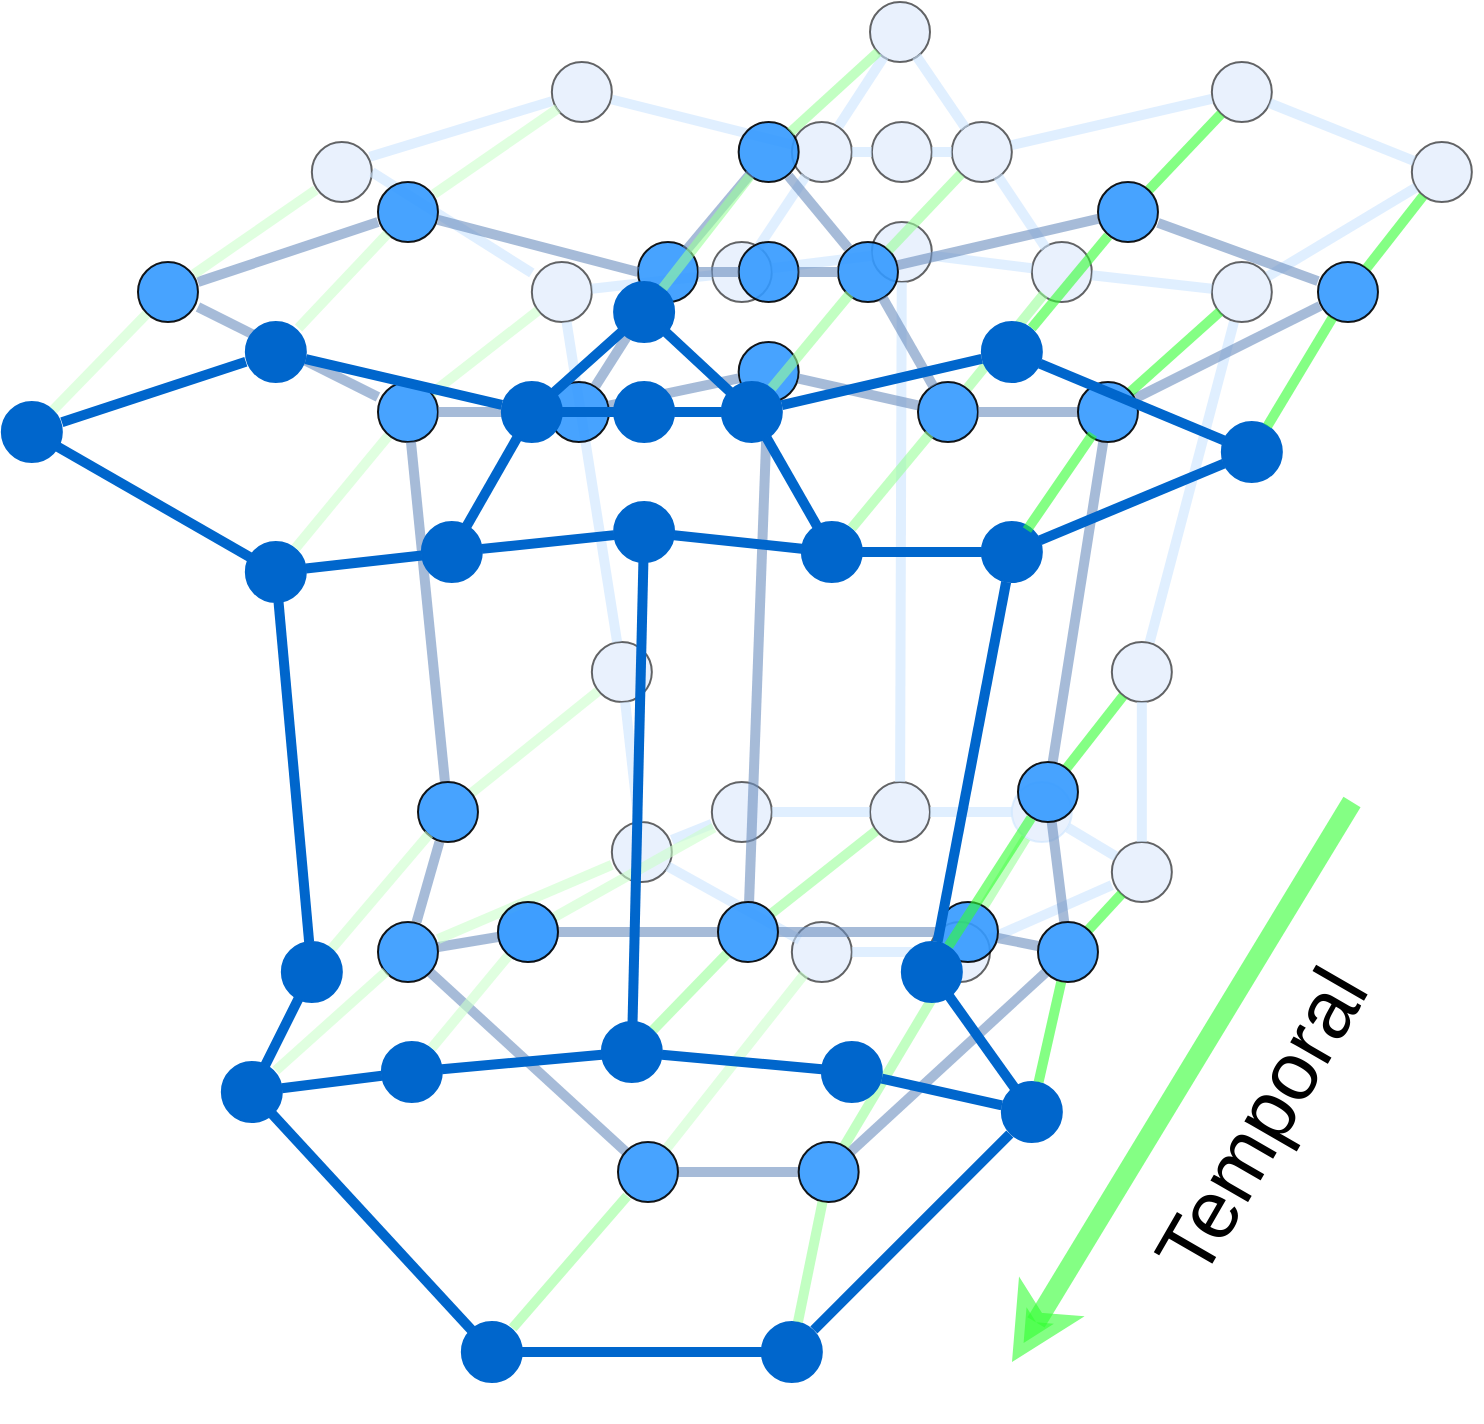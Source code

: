 <mxfile version="13.3.9" type="github" pages="2">
  <diagram id="7tY7tt5bNJeINY6fviGM" name="Page-1">
    <mxGraphModel dx="1003" dy="-165" grid="1" gridSize="10" guides="1" tooltips="1" connect="1" arrows="1" fold="1" page="1" pageScale="1" pageWidth="827" pageHeight="1169" math="0" shadow="0">
      <root>
        <mxCell id="0" />
        <mxCell id="1" parent="0" />
        <mxCell id="1mK0NFg7NYRcFwX0BZbW-2" value="" style="shape=ellipse;fillColor=#dae8fc;strokeColor=#000000;html=1;opacity=60;" vertex="1" parent="1">
          <mxGeometry x="1259.92" y="1270" width="30" height="30" as="geometry" />
        </mxCell>
        <mxCell id="1mK0NFg7NYRcFwX0BZbW-3" value="" style="shape=ellipse;fillColor=#dae8fc;strokeColor=#000000;html=1;opacity=60;" vertex="1" parent="1">
          <mxGeometry x="1219.92" y="1330" width="30" height="30" as="geometry" />
        </mxCell>
        <mxCell id="1mK0NFg7NYRcFwX0BZbW-4" value="" style="shape=ellipse;fillColor=#dae8fc;strokeColor=#000000;html=1;opacity=60;" vertex="1" parent="1">
          <mxGeometry x="1299.92" y="1270" width="30" height="30" as="geometry" />
        </mxCell>
        <mxCell id="1mK0NFg7NYRcFwX0BZbW-5" value="" style="shape=ellipse;fillColor=#dae8fc;strokeColor=#000000;html=1;opacity=60;" vertex="1" parent="1">
          <mxGeometry x="1299.92" y="1320" width="30" height="30" as="geometry" />
        </mxCell>
        <mxCell id="1mK0NFg7NYRcFwX0BZbW-6" value="" style="shape=ellipse;fillColor=#dae8fc;strokeColor=#000000;html=1;opacity=60;" vertex="1" parent="1">
          <mxGeometry x="1379.92" y="1330" width="30" height="30" as="geometry" />
        </mxCell>
        <mxCell id="1mK0NFg7NYRcFwX0BZbW-7" value="" style="shape=ellipse;fillColor=#dae8fc;strokeColor=#000000;html=1;opacity=60;" vertex="1" parent="1">
          <mxGeometry x="1469.92" y="1340" width="30" height="30" as="geometry" />
        </mxCell>
        <mxCell id="1mK0NFg7NYRcFwX0BZbW-8" value="" style="endArrow=none;html=1;strokeColor=#99FF99;strokeWidth=5;fontSize=56;fillColor=#d5e8d4;opacity=60;targetPerimeterSpacing=-4;startSize=6;sourcePerimeterSpacing=-3;" edge="1" parent="1" source="1mK0NFg7NYRcFwX0BZbW-63" target="1mK0NFg7NYRcFwX0BZbW-6">
          <mxGeometry width="50" height="50" relative="1" as="geometry">
            <mxPoint x="1259.875" y="1413" as="sourcePoint" />
            <mxPoint x="1298.865" y="1366" as="targetPoint" />
          </mxGeometry>
        </mxCell>
        <mxCell id="1mK0NFg7NYRcFwX0BZbW-9" value="" style="shape=ellipse;fillColor=#dae8fc;strokeColor=#000000;html=1;opacity=60;" vertex="1" parent="1">
          <mxGeometry x="1019.92" y="1280" width="30" height="30" as="geometry" />
        </mxCell>
        <mxCell id="1mK0NFg7NYRcFwX0BZbW-10" value="" style="shape=ellipse;fillColor=#dae8fc;strokeColor=#000000;html=1;opacity=60;" vertex="1" parent="1">
          <mxGeometry x="1139.92" y="1240" width="30" height="30" as="geometry" />
        </mxCell>
        <mxCell id="1mK0NFg7NYRcFwX0BZbW-11" value="" style="shape=ellipse;fillColor=#dae8fc;strokeColor=#000000;html=1;opacity=60;" vertex="1" parent="1">
          <mxGeometry x="1129.92" y="1340" width="30" height="30" as="geometry" />
        </mxCell>
        <mxCell id="1mK0NFg7NYRcFwX0BZbW-12" value="" style="shape=ellipse;fillColor=#dae8fc;strokeColor=#000000;html=1;opacity=60;" vertex="1" parent="1">
          <mxGeometry x="1299" y="1210" width="30" height="30" as="geometry" />
        </mxCell>
        <mxCell id="1mK0NFg7NYRcFwX0BZbW-13" value="" style="shape=ellipse;fillColor=#dae8fc;strokeColor=#000000;html=1;opacity=60;" vertex="1" parent="1">
          <mxGeometry x="1339.92" y="1270" width="30" height="30" as="geometry" />
        </mxCell>
        <mxCell id="1mK0NFg7NYRcFwX0BZbW-14" value="" style="shape=ellipse;fillColor=#dae8fc;strokeColor=#000000;html=1;opacity=60;" vertex="1" parent="1">
          <mxGeometry x="1469.92" y="1240" width="30" height="30" as="geometry" />
        </mxCell>
        <mxCell id="1mK0NFg7NYRcFwX0BZbW-15" value="" style="shape=ellipse;fillColor=#dae8fc;strokeColor=#000000;html=1;opacity=60;" vertex="1" parent="1">
          <mxGeometry x="1569.92" y="1280" width="30" height="30" as="geometry" />
        </mxCell>
        <mxCell id="1mK0NFg7NYRcFwX0BZbW-16" value="" style="shape=ellipse;fillColor=#dae8fc;strokeColor=#000000;html=1;opacity=60;" vertex="1" parent="1">
          <mxGeometry x="1159.92" y="1530" width="30" height="30" as="geometry" />
        </mxCell>
        <mxCell id="1mK0NFg7NYRcFwX0BZbW-17" value="" style="shape=ellipse;fillColor=#dae8fc;strokeColor=#000000;html=1;opacity=60;" vertex="1" parent="1">
          <mxGeometry x="1419.92" y="1530" width="30" height="30" as="geometry" />
        </mxCell>
        <mxCell id="1mK0NFg7NYRcFwX0BZbW-18" value="" style="shape=ellipse;fillColor=#dae8fc;strokeColor=#000000;html=1;opacity=60;" vertex="1" parent="1">
          <mxGeometry x="1169.92" y="1620" width="30" height="30" as="geometry" />
        </mxCell>
        <mxCell id="1mK0NFg7NYRcFwX0BZbW-19" value="" style="shape=ellipse;fillColor=#dae8fc;strokeColor=#000000;html=1;opacity=60;" vertex="1" parent="1">
          <mxGeometry x="1419.92" y="1630" width="30" height="30" as="geometry" />
        </mxCell>
        <mxCell id="1mK0NFg7NYRcFwX0BZbW-20" value="" style="shape=ellipse;fillColor=#dae8fc;strokeColor=#000000;html=1;opacity=60;" vertex="1" parent="1">
          <mxGeometry x="1219.92" y="1600" width="30" height="30" as="geometry" />
        </mxCell>
        <mxCell id="1mK0NFg7NYRcFwX0BZbW-21" value="" style="shape=ellipse;fillColor=#dae8fc;strokeColor=#000000;html=1;opacity=60;" vertex="1" parent="1">
          <mxGeometry x="1299" y="1600" width="30" height="30" as="geometry" />
        </mxCell>
        <mxCell id="1mK0NFg7NYRcFwX0BZbW-22" value="" style="shape=ellipse;fillColor=#dae8fc;strokeColor=#CCE5FF;html=1;opacity=60;" vertex="1" parent="1">
          <mxGeometry x="1369.92" y="1600" width="30" height="30" as="geometry" />
        </mxCell>
        <mxCell id="1mK0NFg7NYRcFwX0BZbW-23" value="" style="shape=ellipse;fillColor=#dae8fc;strokeColor=#000000;html=1;opacity=60;" vertex="1" parent="1">
          <mxGeometry x="1329" y="1670" width="30" height="30" as="geometry" />
        </mxCell>
        <mxCell id="1mK0NFg7NYRcFwX0BZbW-24" value="" style="shape=ellipse;fillColor=#dae8fc;strokeColor=#000000;html=1;opacity=60;" vertex="1" parent="1">
          <mxGeometry x="1259.92" y="1670" width="30" height="30" as="geometry" />
        </mxCell>
        <mxCell id="1mK0NFg7NYRcFwX0BZbW-25" value="" style="endArrow=none;html=1;fontSize=56;exitX=0.967;exitY=0.246;exitDx=0;exitDy=0;strokeWidth=5;fillColor=#dae8fc;strokeColor=#CCE5FF;exitPerimeter=0;opacity=60;" edge="1" parent="1" source="1mK0NFg7NYRcFwX0BZbW-9" target="1mK0NFg7NYRcFwX0BZbW-10">
          <mxGeometry width="50" height="50" relative="1" as="geometry">
            <mxPoint x="1029.92" y="1300" as="sourcePoint" />
            <mxPoint x="1079.92" y="1250" as="targetPoint" />
          </mxGeometry>
        </mxCell>
        <mxCell id="1mK0NFg7NYRcFwX0BZbW-26" value="" style="endArrow=none;html=1;fontSize=56;exitX=1;exitY=0.5;exitDx=0;exitDy=0;strokeWidth=5;fillColor=#dae8fc;strokeColor=#CCE5FF;opacity=60;" edge="1" parent="1" source="1mK0NFg7NYRcFwX0BZbW-9" target="1mK0NFg7NYRcFwX0BZbW-11">
          <mxGeometry width="50" height="50" relative="1" as="geometry">
            <mxPoint x="1058.93" y="1297.38" as="sourcePoint" />
            <mxPoint x="1149.92" y="1269.583" as="targetPoint" />
          </mxGeometry>
        </mxCell>
        <mxCell id="1mK0NFg7NYRcFwX0BZbW-27" value="" style="endArrow=none;html=1;fontSize=56;strokeWidth=5;fillColor=#dae8fc;strokeColor=#CCE5FF;opacity=60;" edge="1" parent="1" source="1mK0NFg7NYRcFwX0BZbW-10" target="1mK0NFg7NYRcFwX0BZbW-2">
          <mxGeometry width="50" height="50" relative="1" as="geometry">
            <mxPoint x="1058.93" y="1297.38" as="sourcePoint" />
            <mxPoint x="1149.92" y="1269.583" as="targetPoint" />
          </mxGeometry>
        </mxCell>
        <mxCell id="1mK0NFg7NYRcFwX0BZbW-28" value="" style="endArrow=none;html=1;fontSize=56;strokeWidth=5;fillColor=#dae8fc;strokeColor=#CCE5FF;opacity=60;" edge="1" parent="1" source="1mK0NFg7NYRcFwX0BZbW-11" target="1mK0NFg7NYRcFwX0BZbW-3">
          <mxGeometry width="50" height="50" relative="1" as="geometry">
            <mxPoint x="1068.93" y="1307.38" as="sourcePoint" />
            <mxPoint x="1159.92" y="1279.583" as="targetPoint" />
          </mxGeometry>
        </mxCell>
        <mxCell id="1mK0NFg7NYRcFwX0BZbW-29" value="" style="endArrow=none;html=1;fontSize=56;strokeWidth=5;fillColor=#dae8fc;strokeColor=#CCE5FF;opacity=60;targetPerimeterSpacing=-3;sourcePerimeterSpacing=-3;" edge="1" parent="1" source="1mK0NFg7NYRcFwX0BZbW-3" target="1mK0NFg7NYRcFwX0BZbW-2">
          <mxGeometry width="50" height="50" relative="1" as="geometry">
            <mxPoint x="1078.93" y="1317.38" as="sourcePoint" />
            <mxPoint x="1169.92" y="1289.583" as="targetPoint" />
          </mxGeometry>
        </mxCell>
        <mxCell id="1mK0NFg7NYRcFwX0BZbW-30" value="" style="endArrow=none;html=1;fontSize=56;strokeWidth=5;fillColor=#dae8fc;strokeColor=#CCE5FF;opacity=60;targetPerimeterSpacing=-3;sourcePerimeterSpacing=-2;" edge="1" parent="1" source="1mK0NFg7NYRcFwX0BZbW-2" target="1mK0NFg7NYRcFwX0BZbW-12">
          <mxGeometry width="50" height="50" relative="1" as="geometry">
            <mxPoint x="1088.93" y="1327.38" as="sourcePoint" />
            <mxPoint x="1179.92" y="1299.583" as="targetPoint" />
          </mxGeometry>
        </mxCell>
        <mxCell id="1mK0NFg7NYRcFwX0BZbW-31" value="" style="endArrow=none;html=1;fontSize=56;strokeWidth=5;fillColor=#dae8fc;strokeColor=#CCE5FF;opacity=60;targetPerimeterSpacing=-3;sourcePerimeterSpacing=-3;" edge="1" parent="1" source="1mK0NFg7NYRcFwX0BZbW-13" target="1mK0NFg7NYRcFwX0BZbW-12">
          <mxGeometry width="50" height="50" relative="1" as="geometry">
            <mxPoint x="1294.69" y="1280" as="sourcePoint" />
            <mxPoint x="1314.23" y="1250" as="targetPoint" />
          </mxGeometry>
        </mxCell>
        <mxCell id="1mK0NFg7NYRcFwX0BZbW-32" value="" style="endArrow=none;html=1;fontSize=56;strokeWidth=5;fillColor=#dae8fc;strokeColor=#CCE5FF;opacity=60;" edge="1" parent="1" source="1mK0NFg7NYRcFwX0BZbW-3" target="1mK0NFg7NYRcFwX0BZbW-5">
          <mxGeometry width="50" height="50" relative="1" as="geometry">
            <mxPoint x="1304.69" y="1290" as="sourcePoint" />
            <mxPoint x="1324.23" y="1260" as="targetPoint" />
          </mxGeometry>
        </mxCell>
        <mxCell id="1mK0NFg7NYRcFwX0BZbW-33" value="" style="endArrow=none;html=1;fontSize=56;strokeWidth=5;fillColor=#dae8fc;strokeColor=#CCE5FF;opacity=60;" edge="1" parent="1" source="1mK0NFg7NYRcFwX0BZbW-4" target="1mK0NFg7NYRcFwX0BZbW-13">
          <mxGeometry width="50" height="50" relative="1" as="geometry">
            <mxPoint x="1314.69" y="1300" as="sourcePoint" />
            <mxPoint x="1334.23" y="1270" as="targetPoint" />
          </mxGeometry>
        </mxCell>
        <mxCell id="1mK0NFg7NYRcFwX0BZbW-34" value="" style="endArrow=none;html=1;fontSize=56;strokeWidth=5;fillColor=#dae8fc;strokeColor=#CCE5FF;opacity=60;" edge="1" parent="1" source="1mK0NFg7NYRcFwX0BZbW-2" target="1mK0NFg7NYRcFwX0BZbW-4">
          <mxGeometry width="50" height="50" relative="1" as="geometry">
            <mxPoint x="1324.69" y="1310" as="sourcePoint" />
            <mxPoint x="1309.92" y="1280" as="targetPoint" />
          </mxGeometry>
        </mxCell>
        <mxCell id="1mK0NFg7NYRcFwX0BZbW-35" value="" style="endArrow=none;html=1;fontSize=56;strokeWidth=5;fillColor=#dae8fc;strokeColor=#CCE5FF;opacity=60;" edge="1" parent="1" source="1mK0NFg7NYRcFwX0BZbW-5" target="1mK0NFg7NYRcFwX0BZbW-6">
          <mxGeometry width="50" height="50" relative="1" as="geometry">
            <mxPoint x="1334.69" y="1320" as="sourcePoint" />
            <mxPoint x="1354.23" y="1290" as="targetPoint" />
          </mxGeometry>
        </mxCell>
        <mxCell id="1mK0NFg7NYRcFwX0BZbW-36" value="" style="endArrow=none;html=1;fontSize=56;strokeWidth=5;fillColor=#dae8fc;strokeColor=#CCE5FF;opacity=60;" edge="1" parent="1" source="1mK0NFg7NYRcFwX0BZbW-13" target="1mK0NFg7NYRcFwX0BZbW-14">
          <mxGeometry width="50" height="50" relative="1" as="geometry">
            <mxPoint x="1344.69" y="1330" as="sourcePoint" />
            <mxPoint x="1364.23" y="1300" as="targetPoint" />
          </mxGeometry>
        </mxCell>
        <mxCell id="1mK0NFg7NYRcFwX0BZbW-37" value="" style="endArrow=none;html=1;fontSize=56;strokeWidth=5;fillColor=#dae8fc;strokeColor=#CCE5FF;opacity=60;targetPerimeterSpacing=-1;sourcePerimeterSpacing=-1;" edge="1" parent="1" source="1mK0NFg7NYRcFwX0BZbW-14" target="1mK0NFg7NYRcFwX0BZbW-15">
          <mxGeometry width="50" height="50" relative="1" as="geometry">
            <mxPoint x="1354.69" y="1340" as="sourcePoint" />
            <mxPoint x="1374.23" y="1310" as="targetPoint" />
          </mxGeometry>
        </mxCell>
        <mxCell id="1mK0NFg7NYRcFwX0BZbW-38" value="" style="endArrow=none;html=1;fontSize=56;strokeWidth=5;fillColor=#dae8fc;strokeColor=#CCE5FF;opacity=60;targetPerimeterSpacing=-2;sourcePerimeterSpacing=-2;" edge="1" parent="1" source="1mK0NFg7NYRcFwX0BZbW-7" target="1mK0NFg7NYRcFwX0BZbW-15">
          <mxGeometry width="50" height="50" relative="1" as="geometry">
            <mxPoint x="1364.69" y="1350" as="sourcePoint" />
            <mxPoint x="1384.23" y="1320" as="targetPoint" />
          </mxGeometry>
        </mxCell>
        <mxCell id="1mK0NFg7NYRcFwX0BZbW-39" value="" style="endArrow=none;html=1;fontSize=56;strokeWidth=5;fillColor=#dae8fc;strokeColor=#CCE5FF;opacity=60;" edge="1" parent="1" source="1mK0NFg7NYRcFwX0BZbW-6" target="1mK0NFg7NYRcFwX0BZbW-7">
          <mxGeometry width="50" height="50" relative="1" as="geometry">
            <mxPoint x="1374.69" y="1360" as="sourcePoint" />
            <mxPoint x="1394.23" y="1330" as="targetPoint" />
          </mxGeometry>
        </mxCell>
        <mxCell id="1mK0NFg7NYRcFwX0BZbW-40" value="" style="endArrow=none;html=1;fontSize=56;strokeWidth=5;fillColor=#dae8fc;strokeColor=#CCE5FF;opacity=60;sourcePerimeterSpacing=-3;targetPerimeterSpacing=-3;" edge="1" parent="1" source="1mK0NFg7NYRcFwX0BZbW-6" target="1mK0NFg7NYRcFwX0BZbW-13">
          <mxGeometry width="50" height="50" relative="1" as="geometry">
            <mxPoint x="1384.69" y="1370" as="sourcePoint" />
            <mxPoint x="1404.23" y="1340" as="targetPoint" />
          </mxGeometry>
        </mxCell>
        <mxCell id="1mK0NFg7NYRcFwX0BZbW-41" value="" style="endArrow=none;html=1;fontSize=56;strokeWidth=5;fillColor=#dae8fc;strokeColor=#CCE5FF;opacity=60;" edge="1" parent="1" source="1mK0NFg7NYRcFwX0BZbW-5" target="1mK0NFg7NYRcFwX0BZbW-21">
          <mxGeometry width="50" height="50" relative="1" as="geometry">
            <mxPoint x="1394.69" y="1380" as="sourcePoint" />
            <mxPoint x="1414.23" y="1350" as="targetPoint" />
          </mxGeometry>
        </mxCell>
        <mxCell id="1mK0NFg7NYRcFwX0BZbW-42" value="" style="endArrow=none;html=1;fontSize=56;strokeWidth=5;fillColor=#dae8fc;strokeColor=#CCE5FF;opacity=60;" edge="1" parent="1" source="1mK0NFg7NYRcFwX0BZbW-7" target="1mK0NFg7NYRcFwX0BZbW-17">
          <mxGeometry width="50" height="50" relative="1" as="geometry">
            <mxPoint x="1404.69" y="1390" as="sourcePoint" />
            <mxPoint x="1424.23" y="1360" as="targetPoint" />
          </mxGeometry>
        </mxCell>
        <mxCell id="1mK0NFg7NYRcFwX0BZbW-43" value="" style="endArrow=none;html=1;fontSize=56;strokeWidth=5;fillColor=#dae8fc;strokeColor=#CCE5FF;opacity=60;" edge="1" parent="1" source="1mK0NFg7NYRcFwX0BZbW-16" target="1mK0NFg7NYRcFwX0BZbW-11">
          <mxGeometry width="50" height="50" relative="1" as="geometry">
            <mxPoint x="1414.69" y="1400" as="sourcePoint" />
            <mxPoint x="1434.23" y="1370" as="targetPoint" />
          </mxGeometry>
        </mxCell>
        <mxCell id="1mK0NFg7NYRcFwX0BZbW-44" value="" style="endArrow=none;html=1;fontSize=56;strokeWidth=5;fillColor=#dae8fc;strokeColor=#CCE5FF;opacity=60;" edge="1" parent="1" source="1mK0NFg7NYRcFwX0BZbW-19" target="1mK0NFg7NYRcFwX0BZbW-17">
          <mxGeometry width="50" height="50" relative="1" as="geometry">
            <mxPoint x="1424.69" y="1410" as="sourcePoint" />
            <mxPoint x="1444.23" y="1380" as="targetPoint" />
          </mxGeometry>
        </mxCell>
        <mxCell id="1mK0NFg7NYRcFwX0BZbW-45" value="" style="endArrow=none;html=1;fontSize=56;strokeWidth=5;fillColor=#dae8fc;strokeColor=#CCE5FF;opacity=60;" edge="1" parent="1" source="1mK0NFg7NYRcFwX0BZbW-16" target="1mK0NFg7NYRcFwX0BZbW-18">
          <mxGeometry width="50" height="50" relative="1" as="geometry">
            <mxPoint x="1434.69" y="1420" as="sourcePoint" />
            <mxPoint x="1454.23" y="1390" as="targetPoint" />
          </mxGeometry>
        </mxCell>
        <mxCell id="1mK0NFg7NYRcFwX0BZbW-46" value="" style="endArrow=none;html=1;fontSize=56;strokeWidth=5;fillColor=#dae8fc;strokeColor=#CCE5FF;opacity=60;targetPerimeterSpacing=-2;sourcePerimeterSpacing=-2;" edge="1" parent="1" source="1mK0NFg7NYRcFwX0BZbW-19" target="1mK0NFg7NYRcFwX0BZbW-22">
          <mxGeometry width="50" height="50" relative="1" as="geometry">
            <mxPoint x="1444.69" y="1430" as="sourcePoint" />
            <mxPoint x="1464.23" y="1400" as="targetPoint" />
          </mxGeometry>
        </mxCell>
        <mxCell id="1mK0NFg7NYRcFwX0BZbW-47" value="" style="endArrow=none;html=1;fontSize=56;strokeWidth=5;fillColor=#dae8fc;strokeColor=#CCE5FF;opacity=60;" edge="1" parent="1" source="1mK0NFg7NYRcFwX0BZbW-22" target="1mK0NFg7NYRcFwX0BZbW-21">
          <mxGeometry width="50" height="50" relative="1" as="geometry">
            <mxPoint x="1454.69" y="1440" as="sourcePoint" />
            <mxPoint x="1474.23" y="1410" as="targetPoint" />
          </mxGeometry>
        </mxCell>
        <mxCell id="1mK0NFg7NYRcFwX0BZbW-48" value="" style="endArrow=none;html=1;fontSize=56;strokeWidth=5;fillColor=#dae8fc;strokeColor=#CCE5FF;opacity=60;" edge="1" parent="1" source="1mK0NFg7NYRcFwX0BZbW-21" target="1mK0NFg7NYRcFwX0BZbW-20">
          <mxGeometry width="50" height="50" relative="1" as="geometry">
            <mxPoint x="1464.69" y="1450" as="sourcePoint" />
            <mxPoint x="1484.23" y="1420" as="targetPoint" />
          </mxGeometry>
        </mxCell>
        <mxCell id="1mK0NFg7NYRcFwX0BZbW-49" value="" style="endArrow=none;html=1;fontSize=56;strokeWidth=5;fillColor=#dae8fc;strokeColor=#CCE5FF;opacity=60;" edge="1" parent="1" source="1mK0NFg7NYRcFwX0BZbW-23" target="1mK0NFg7NYRcFwX0BZbW-19">
          <mxGeometry width="50" height="50" relative="1" as="geometry">
            <mxPoint x="1474.69" y="1460" as="sourcePoint" />
            <mxPoint x="1494.23" y="1430" as="targetPoint" />
          </mxGeometry>
        </mxCell>
        <mxCell id="1mK0NFg7NYRcFwX0BZbW-50" value="" style="endArrow=none;html=1;fontSize=56;strokeWidth=5;fillColor=#dae8fc;strokeColor=#CCE5FF;opacity=60;" edge="1" parent="1" source="1mK0NFg7NYRcFwX0BZbW-18" target="1mK0NFg7NYRcFwX0BZbW-20">
          <mxGeometry width="50" height="50" relative="1" as="geometry">
            <mxPoint x="1484.69" y="1470" as="sourcePoint" />
            <mxPoint x="1504.23" y="1440" as="targetPoint" />
          </mxGeometry>
        </mxCell>
        <mxCell id="1mK0NFg7NYRcFwX0BZbW-51" value="" style="endArrow=none;html=1;fontSize=56;strokeWidth=5;fillColor=#dae8fc;strokeColor=#CCE5FF;opacity=60;" edge="1" parent="1" source="1mK0NFg7NYRcFwX0BZbW-24" target="1mK0NFg7NYRcFwX0BZbW-23">
          <mxGeometry width="50" height="50" relative="1" as="geometry">
            <mxPoint x="1494.69" y="1480" as="sourcePoint" />
            <mxPoint x="1514.23" y="1450" as="targetPoint" />
          </mxGeometry>
        </mxCell>
        <mxCell id="1mK0NFg7NYRcFwX0BZbW-52" value="" style="endArrow=none;html=1;fontSize=56;strokeWidth=5;fillColor=#dae8fc;strokeColor=#CCE5FF;opacity=60;targetPerimeterSpacing=-4;sourcePerimeterSpacing=-2;" edge="1" parent="1" source="1mK0NFg7NYRcFwX0BZbW-18" target="1mK0NFg7NYRcFwX0BZbW-24">
          <mxGeometry width="50" height="50" relative="1" as="geometry">
            <mxPoint x="1504.69" y="1490" as="sourcePoint" />
            <mxPoint x="1524.23" y="1460" as="targetPoint" />
          </mxGeometry>
        </mxCell>
        <mxCell id="1mK0NFg7NYRcFwX0BZbW-53" value="" style="shape=ellipse;fillColor=#3399FF;strokeColor=#000000;html=1;opacity=90;" vertex="1" parent="1">
          <mxGeometry x="932.99" y="1340" width="30" height="30" as="geometry" />
        </mxCell>
        <mxCell id="1mK0NFg7NYRcFwX0BZbW-54" value="" style="shape=ellipse;fillColor=#3399FF;strokeColor=#000000;html=1;opacity=90;" vertex="1" parent="1">
          <mxGeometry x="1052.99" y="1300" width="30" height="30" as="geometry" />
        </mxCell>
        <mxCell id="1mK0NFg7NYRcFwX0BZbW-55" value="" style="shape=ellipse;fillColor=#3399FF;strokeColor=#000000;html=1;opacity=90;" vertex="1" parent="1">
          <mxGeometry x="1052.99" y="1400" width="30" height="30" as="geometry" />
        </mxCell>
        <mxCell id="1mK0NFg7NYRcFwX0BZbW-56" value="" style="shape=ellipse;fillColor=#3399FF;strokeColor=#000000;html=1;opacity=90;" vertex="1" parent="1">
          <mxGeometry x="1138.46" y="1400" width="30" height="30" as="geometry" />
        </mxCell>
        <mxCell id="1mK0NFg7NYRcFwX0BZbW-57" value="" style="shape=ellipse;fillColor=#3399FF;strokeColor=#000000;html=1;opacity=90;" vertex="1" parent="1">
          <mxGeometry x="1182.99" y="1330" width="30" height="30" as="geometry" />
        </mxCell>
        <mxCell id="1mK0NFg7NYRcFwX0BZbW-58" value="" style="shape=ellipse;fillColor=#3399FF;strokeColor=#000000;html=1;opacity=90;" vertex="1" parent="1">
          <mxGeometry x="1233.33" y="1270" width="30" height="30" as="geometry" />
        </mxCell>
        <mxCell id="1mK0NFg7NYRcFwX0BZbW-59" value="" style="shape=ellipse;fillColor=#3399FF;strokeColor=#000000;html=1;opacity=90;" vertex="1" parent="1">
          <mxGeometry x="1233.33" y="1330" width="30" height="30" as="geometry" />
        </mxCell>
        <mxCell id="1mK0NFg7NYRcFwX0BZbW-60" value="" style="shape=ellipse;fillColor=#3399FF;strokeColor=#000000;html=1;opacity=90;" vertex="1" parent="1">
          <mxGeometry x="1233.33" y="1380" width="30" height="30" as="geometry" />
        </mxCell>
        <mxCell id="1mK0NFg7NYRcFwX0BZbW-61" value="" style="shape=ellipse;fillColor=#3399FF;strokeColor=#000000;html=1;opacity=90;" vertex="1" parent="1">
          <mxGeometry x="1282.99" y="1330" width="30" height="30" as="geometry" />
        </mxCell>
        <mxCell id="1mK0NFg7NYRcFwX0BZbW-62" value="" style="shape=ellipse;fillColor=#3399FF;strokeColor=#000000;html=1;opacity=90;" vertex="1" parent="1">
          <mxGeometry x="1522.99" y="1340" width="30" height="30" as="geometry" />
        </mxCell>
        <mxCell id="1mK0NFg7NYRcFwX0BZbW-63" value="" style="shape=ellipse;fillColor=#3399FF;strokeColor=#000000;html=1;opacity=90;" vertex="1" parent="1">
          <mxGeometry x="1322.99" y="1400" width="30" height="30" as="geometry" />
        </mxCell>
        <mxCell id="1mK0NFg7NYRcFwX0BZbW-64" value="" style="shape=ellipse;fillColor=#66B2FF;strokeColor=#6c8ebf;html=1;opacity=60;" vertex="1" parent="1">
          <mxGeometry x="1112.99" y="1660" width="30" height="30" as="geometry" />
        </mxCell>
        <mxCell id="1mK0NFg7NYRcFwX0BZbW-65" value="" style="endArrow=none;html=1;fontSize=56;strokeWidth=5;fillColor=#dae8fc;strokeColor=#6c8ebf;opacity=60;" edge="1" parent="1" source="1mK0NFg7NYRcFwX0BZbW-53" target="1mK0NFg7NYRcFwX0BZbW-54">
          <mxGeometry width="50" height="50" relative="1" as="geometry">
            <mxPoint x="502.99" y="1351" as="sourcePoint" />
            <mxPoint x="572.99" y="1379" as="targetPoint" />
          </mxGeometry>
        </mxCell>
        <mxCell id="1mK0NFg7NYRcFwX0BZbW-66" value="" style="endArrow=none;html=1;fontSize=56;strokeWidth=5;fillColor=#dae8fc;strokeColor=#6c8ebf;opacity=60;" edge="1" parent="1" source="1mK0NFg7NYRcFwX0BZbW-53" target="1mK0NFg7NYRcFwX0BZbW-55">
          <mxGeometry width="50" height="50" relative="1" as="geometry">
            <mxPoint x="512.99" y="1361" as="sourcePoint" />
            <mxPoint x="582.99" y="1389" as="targetPoint" />
          </mxGeometry>
        </mxCell>
        <mxCell id="1mK0NFg7NYRcFwX0BZbW-67" value="" style="endArrow=none;html=1;fontSize=56;strokeWidth=5;fillColor=#dae8fc;strokeColor=#6c8ebf;opacity=60;" edge="1" parent="1" source="1mK0NFg7NYRcFwX0BZbW-55" target="1mK0NFg7NYRcFwX0BZbW-56">
          <mxGeometry width="50" height="50" relative="1" as="geometry">
            <mxPoint x="972.99" y="1372.5" as="sourcePoint" />
            <mxPoint x="1062.99" y="1417.5" as="targetPoint" />
          </mxGeometry>
        </mxCell>
        <mxCell id="1mK0NFg7NYRcFwX0BZbW-68" value="" style="endArrow=none;html=1;fontSize=56;strokeWidth=5;fillColor=#dae8fc;strokeColor=#6c8ebf;entryX=0;entryY=0.5;entryDx=0;entryDy=0;opacity=60;" edge="1" parent="1" source="1mK0NFg7NYRcFwX0BZbW-54" target="1mK0NFg7NYRcFwX0BZbW-57">
          <mxGeometry width="50" height="50" relative="1" as="geometry">
            <mxPoint x="982.99" y="1382.5" as="sourcePoint" />
            <mxPoint x="1072.99" y="1427.5" as="targetPoint" />
          </mxGeometry>
        </mxCell>
        <mxCell id="1mK0NFg7NYRcFwX0BZbW-69" value="" style="endArrow=none;html=1;fontSize=56;strokeWidth=5;fillColor=#dae8fc;strokeColor=#6c8ebf;opacity=60;sourcePerimeterSpacing=-3;targetPerimeterSpacing=-2;" edge="1" parent="1" source="1mK0NFg7NYRcFwX0BZbW-57" target="1mK0NFg7NYRcFwX0BZbW-56">
          <mxGeometry width="50" height="50" relative="1" as="geometry">
            <mxPoint x="992.99" y="1392.5" as="sourcePoint" />
            <mxPoint x="1082.99" y="1437.5" as="targetPoint" />
          </mxGeometry>
        </mxCell>
        <mxCell id="1mK0NFg7NYRcFwX0BZbW-70" value="" style="endArrow=none;html=1;fontSize=56;strokeWidth=5;fillColor=#dae8fc;strokeColor=#6c8ebf;opacity=60;" edge="1" parent="1" source="1mK0NFg7NYRcFwX0BZbW-55" target="1mK0NFg7NYRcFwX0BZbW-113">
          <mxGeometry width="50" height="50" relative="1" as="geometry">
            <mxPoint x="1002.99" y="1402.5" as="sourcePoint" />
            <mxPoint x="1092.99" y="1447.5" as="targetPoint" />
          </mxGeometry>
        </mxCell>
        <mxCell id="1mK0NFg7NYRcFwX0BZbW-71" value="" style="endArrow=none;html=1;fontSize=56;strokeWidth=5;fillColor=#dae8fc;strokeColor=#6c8ebf;opacity=60;" edge="1" parent="1" source="1mK0NFg7NYRcFwX0BZbW-117" target="1mK0NFg7NYRcFwX0BZbW-113">
          <mxGeometry width="50" height="50" relative="1" as="geometry">
            <mxPoint x="1012.99" y="1412.5" as="sourcePoint" />
            <mxPoint x="1102.99" y="1457.5" as="targetPoint" />
          </mxGeometry>
        </mxCell>
        <mxCell id="1mK0NFg7NYRcFwX0BZbW-72" value="" style="endArrow=none;html=1;fontSize=56;strokeWidth=5;fillColor=#dae8fc;strokeColor=#6c8ebf;opacity=60;" edge="1" parent="1" source="1mK0NFg7NYRcFwX0BZbW-117" target="1mK0NFg7NYRcFwX0BZbW-116">
          <mxGeometry width="50" height="50" relative="1" as="geometry">
            <mxPoint x="1022.99" y="1422.5" as="sourcePoint" />
            <mxPoint x="1112.99" y="1467.5" as="targetPoint" />
          </mxGeometry>
        </mxCell>
        <mxCell id="1mK0NFg7NYRcFwX0BZbW-73" value="" style="endArrow=none;html=1;fontSize=56;strokeWidth=5;fillColor=#dae8fc;strokeColor=#6c8ebf;opacity=60;" edge="1" parent="1" source="1mK0NFg7NYRcFwX0BZbW-116" target="1mK0NFg7NYRcFwX0BZbW-115">
          <mxGeometry width="50" height="50" relative="1" as="geometry">
            <mxPoint x="1032.99" y="1432.5" as="sourcePoint" />
            <mxPoint x="1122.99" y="1477.5" as="targetPoint" />
          </mxGeometry>
        </mxCell>
        <mxCell id="1mK0NFg7NYRcFwX0BZbW-74" value="" style="endArrow=none;html=1;fontSize=56;strokeWidth=5;fillColor=#dae8fc;strokeColor=#6c8ebf;opacity=60;" edge="1" parent="1" source="1mK0NFg7NYRcFwX0BZbW-56" target="1mK0NFg7NYRcFwX0BZbW-60">
          <mxGeometry width="50" height="50" relative="1" as="geometry">
            <mxPoint x="1152.99" y="1410" as="sourcePoint" />
            <mxPoint x="1132.99" y="1487.5" as="targetPoint" />
          </mxGeometry>
        </mxCell>
        <mxCell id="1mK0NFg7NYRcFwX0BZbW-75" value="" style="endArrow=none;html=1;fontSize=56;strokeWidth=5;fillColor=#dae8fc;strokeColor=#6c8ebf;opacity=60;" edge="1" parent="1" source="1mK0NFg7NYRcFwX0BZbW-60" target="1mK0NFg7NYRcFwX0BZbW-63">
          <mxGeometry width="50" height="50" relative="1" as="geometry">
            <mxPoint x="1178.46" y="1421.838" as="sourcePoint" />
            <mxPoint x="1243.33" y="1408.162" as="targetPoint" />
          </mxGeometry>
        </mxCell>
        <mxCell id="1mK0NFg7NYRcFwX0BZbW-76" value="" style="endArrow=none;html=1;fontSize=56;strokeWidth=5;fillColor=#dae8fc;strokeColor=#6c8ebf;opacity=60;" edge="1" parent="1" source="1mK0NFg7NYRcFwX0BZbW-63" target="1mK0NFg7NYRcFwX0BZbW-110">
          <mxGeometry width="50" height="50" relative="1" as="geometry">
            <mxPoint x="1188.46" y="1431.838" as="sourcePoint" />
            <mxPoint x="1253.33" y="1418.162" as="targetPoint" />
          </mxGeometry>
        </mxCell>
        <mxCell id="1mK0NFg7NYRcFwX0BZbW-77" value="" style="endArrow=none;html=1;fontSize=56;strokeWidth=5;fillColor=#dae8fc;strokeColor=#6c8ebf;opacity=60;sourcePerimeterSpacing=-4;targetPerimeterSpacing=-4;" edge="1" parent="1" source="1mK0NFg7NYRcFwX0BZbW-57" target="1mK0NFg7NYRcFwX0BZbW-58">
          <mxGeometry width="50" height="50" relative="1" as="geometry">
            <mxPoint x="1198.46" y="1441.838" as="sourcePoint" />
            <mxPoint x="1263.33" y="1428.162" as="targetPoint" />
          </mxGeometry>
        </mxCell>
        <mxCell id="1mK0NFg7NYRcFwX0BZbW-78" value="" style="endArrow=none;html=1;fontSize=56;strokeWidth=5;fillColor=#dae8fc;strokeColor=#6c8ebf;opacity=60;sourcePerimeterSpacing=-3;targetPerimeterSpacing=-3;" edge="1" parent="1" source="1mK0NFg7NYRcFwX0BZbW-58" target="1mK0NFg7NYRcFwX0BZbW-61">
          <mxGeometry width="50" height="50" relative="1" as="geometry">
            <mxPoint x="1208.46" y="1451.838" as="sourcePoint" />
            <mxPoint x="1273.33" y="1438.162" as="targetPoint" />
          </mxGeometry>
        </mxCell>
        <mxCell id="1mK0NFg7NYRcFwX0BZbW-79" value="" style="endArrow=none;html=1;fontSize=56;strokeWidth=5;fillColor=#dae8fc;strokeColor=#6c8ebf;opacity=60;" edge="1" parent="1" source="1mK0NFg7NYRcFwX0BZbW-59" target="1mK0NFg7NYRcFwX0BZbW-61">
          <mxGeometry width="50" height="50" relative="1" as="geometry">
            <mxPoint x="1218.46" y="1461.838" as="sourcePoint" />
            <mxPoint x="1283.33" y="1448.162" as="targetPoint" />
          </mxGeometry>
        </mxCell>
        <mxCell id="1mK0NFg7NYRcFwX0BZbW-80" value="" style="endArrow=none;html=1;fontSize=56;strokeWidth=5;fillColor=#dae8fc;strokeColor=#6c8ebf;opacity=60;" edge="1" parent="1" source="1mK0NFg7NYRcFwX0BZbW-59" target="1mK0NFg7NYRcFwX0BZbW-57">
          <mxGeometry width="50" height="50" relative="1" as="geometry">
            <mxPoint x="1228.46" y="1471.838" as="sourcePoint" />
            <mxPoint x="1293.33" y="1458.162" as="targetPoint" />
          </mxGeometry>
        </mxCell>
        <mxCell id="1mK0NFg7NYRcFwX0BZbW-81" value="" style="endArrow=none;html=1;fontSize=56;strokeWidth=5;fillColor=#dae8fc;strokeColor=#6c8ebf;opacity=60;" edge="1" parent="1" source="1mK0NFg7NYRcFwX0BZbW-61" target="1mK0NFg7NYRcFwX0BZbW-109">
          <mxGeometry width="50" height="50" relative="1" as="geometry">
            <mxPoint x="1238.46" y="1481.838" as="sourcePoint" />
            <mxPoint x="1303.33" y="1468.162" as="targetPoint" />
          </mxGeometry>
        </mxCell>
        <mxCell id="1mK0NFg7NYRcFwX0BZbW-82" value="" style="endArrow=none;html=1;fontSize=56;strokeWidth=5;fillColor=#dae8fc;strokeColor=#6c8ebf;opacity=60;" edge="1" parent="1" source="1mK0NFg7NYRcFwX0BZbW-109" target="1mK0NFg7NYRcFwX0BZbW-62">
          <mxGeometry width="50" height="50" relative="1" as="geometry">
            <mxPoint x="1248.46" y="1491.838" as="sourcePoint" />
            <mxPoint x="1313.33" y="1478.162" as="targetPoint" />
          </mxGeometry>
        </mxCell>
        <mxCell id="1mK0NFg7NYRcFwX0BZbW-83" value="" style="endArrow=none;html=1;fontSize=56;strokeWidth=5;fillColor=#dae8fc;strokeColor=#6c8ebf;opacity=60;targetPerimeterSpacing=-1;sourcePerimeterSpacing=-1;" edge="1" parent="1" source="1mK0NFg7NYRcFwX0BZbW-110" target="1mK0NFg7NYRcFwX0BZbW-62">
          <mxGeometry width="50" height="50" relative="1" as="geometry">
            <mxPoint x="1258.46" y="1501.838" as="sourcePoint" />
            <mxPoint x="1323.33" y="1488.162" as="targetPoint" />
          </mxGeometry>
        </mxCell>
        <mxCell id="1mK0NFg7NYRcFwX0BZbW-84" value="" style="endArrow=none;html=1;fontSize=56;strokeWidth=5;fillColor=#dae8fc;strokeColor=#6c8ebf;opacity=60;" edge="1" parent="1" source="1mK0NFg7NYRcFwX0BZbW-111" target="1mK0NFg7NYRcFwX0BZbW-110">
          <mxGeometry width="50" height="50" relative="1" as="geometry">
            <mxPoint x="1268.46" y="1511.838" as="sourcePoint" />
            <mxPoint x="1333.33" y="1498.162" as="targetPoint" />
          </mxGeometry>
        </mxCell>
        <mxCell id="1mK0NFg7NYRcFwX0BZbW-85" value="" style="endArrow=none;html=1;fontSize=56;strokeWidth=5;fillColor=#dae8fc;strokeColor=#6c8ebf;opacity=60;" edge="1" parent="1" source="1mK0NFg7NYRcFwX0BZbW-111" target="1mK0NFg7NYRcFwX0BZbW-112">
          <mxGeometry width="50" height="50" relative="1" as="geometry">
            <mxPoint x="1278.46" y="1521.838" as="sourcePoint" />
            <mxPoint x="1343.33" y="1508.162" as="targetPoint" />
          </mxGeometry>
        </mxCell>
        <mxCell id="1mK0NFg7NYRcFwX0BZbW-86" value="" style="endArrow=none;html=1;fontSize=56;strokeWidth=5;fillColor=#dae8fc;strokeColor=#6c8ebf;opacity=60;" edge="1" parent="1" source="1mK0NFg7NYRcFwX0BZbW-112" target="1mK0NFg7NYRcFwX0BZbW-114">
          <mxGeometry width="50" height="50" relative="1" as="geometry">
            <mxPoint x="1288.46" y="1531.838" as="sourcePoint" />
            <mxPoint x="1353.33" y="1518.162" as="targetPoint" />
          </mxGeometry>
        </mxCell>
        <mxCell id="1mK0NFg7NYRcFwX0BZbW-87" value="" style="endArrow=none;html=1;fontSize=56;strokeWidth=5;fillColor=#dae8fc;strokeColor=#6c8ebf;opacity=60;" edge="1" parent="1" source="1mK0NFg7NYRcFwX0BZbW-60" target="1mK0NFg7NYRcFwX0BZbW-115">
          <mxGeometry width="50" height="50" relative="1" as="geometry">
            <mxPoint x="1298.46" y="1541.838" as="sourcePoint" />
            <mxPoint x="1363.33" y="1528.162" as="targetPoint" />
          </mxGeometry>
        </mxCell>
        <mxCell id="1mK0NFg7NYRcFwX0BZbW-88" value="" style="endArrow=none;html=1;fontSize=56;strokeWidth=5;fillColor=#dae8fc;strokeColor=#6c8ebf;opacity=60;" edge="1" parent="1" source="1mK0NFg7NYRcFwX0BZbW-115" target="1mK0NFg7NYRcFwX0BZbW-114">
          <mxGeometry width="50" height="50" relative="1" as="geometry">
            <mxPoint x="1308.46" y="1551.838" as="sourcePoint" />
            <mxPoint x="1373.33" y="1538.162" as="targetPoint" />
          </mxGeometry>
        </mxCell>
        <mxCell id="1mK0NFg7NYRcFwX0BZbW-89" value="" style="endArrow=none;html=1;fontSize=56;strokeWidth=5;fillColor=#dae8fc;strokeColor=#6c8ebf;opacity=60;targetPerimeterSpacing=-4;sourcePerimeterSpacing=-4;" edge="1" parent="1" source="1mK0NFg7NYRcFwX0BZbW-119" target="1mK0NFg7NYRcFwX0BZbW-112">
          <mxGeometry width="50" height="50" relative="1" as="geometry">
            <mxPoint x="1318.46" y="1561.838" as="sourcePoint" />
            <mxPoint x="1383.33" y="1548.162" as="targetPoint" />
          </mxGeometry>
        </mxCell>
        <mxCell id="1mK0NFg7NYRcFwX0BZbW-90" value="" style="endArrow=none;html=1;fontSize=56;strokeWidth=5;fillColor=#dae8fc;strokeColor=#6c8ebf;opacity=60;" edge="1" parent="1" source="1mK0NFg7NYRcFwX0BZbW-118" target="1mK0NFg7NYRcFwX0BZbW-119">
          <mxGeometry width="50" height="50" relative="1" as="geometry">
            <mxPoint x="1328.46" y="1571.838" as="sourcePoint" />
            <mxPoint x="1393.33" y="1558.162" as="targetPoint" />
          </mxGeometry>
        </mxCell>
        <mxCell id="1mK0NFg7NYRcFwX0BZbW-91" value="" style="endArrow=none;html=1;fontSize=56;strokeWidth=5;fillColor=#dae8fc;strokeColor=#6c8ebf;opacity=60;targetPerimeterSpacing=-4;sourcePerimeterSpacing=-4;" edge="1" parent="1" source="1mK0NFg7NYRcFwX0BZbW-117" target="1mK0NFg7NYRcFwX0BZbW-118">
          <mxGeometry width="50" height="50" relative="1" as="geometry">
            <mxPoint x="1338.46" y="1581.838" as="sourcePoint" />
            <mxPoint x="1403.33" y="1568.162" as="targetPoint" />
          </mxGeometry>
        </mxCell>
        <mxCell id="1mK0NFg7NYRcFwX0BZbW-92" value="" style="endArrow=none;html=1;fontSize=56;strokeWidth=5;fillColor=#dae8fc;strokeColor=#6c8ebf;opacity=60;sourcePerimeterSpacing=-2;targetPerimeterSpacing=-2;" edge="1" parent="1" source="1mK0NFg7NYRcFwX0BZbW-61" target="1mK0NFg7NYRcFwX0BZbW-63">
          <mxGeometry width="50" height="50" relative="1" as="geometry">
            <mxPoint x="1270.745" y="1310" as="sourcePoint" />
            <mxPoint x="1295.575" y="1340" as="targetPoint" />
          </mxGeometry>
        </mxCell>
        <mxCell id="1mK0NFg7NYRcFwX0BZbW-93" value="" style="endArrow=none;html=1;strokeColor=#33FF33;strokeWidth=5;fontSize=56;fillColor=#d5e8d4;opacity=60;targetPerimeterSpacing=-3;sourcePerimeterSpacing=-3;" edge="1" parent="1" source="1mK0NFg7NYRcFwX0BZbW-62" target="1mK0NFg7NYRcFwX0BZbW-15">
          <mxGeometry width="50" height="50" relative="1" as="geometry">
            <mxPoint x="1653.33" y="1480" as="sourcePoint" />
            <mxPoint x="1703.33" y="1430" as="targetPoint" />
          </mxGeometry>
        </mxCell>
        <mxCell id="1mK0NFg7NYRcFwX0BZbW-94" value="" style="endArrow=none;html=1;strokeColor=#33FF33;strokeWidth=5;fontSize=56;fillColor=#d5e8d4;opacity=60;sourcePerimeterSpacing=-3;targetPerimeterSpacing=-3;" edge="1" parent="1" source="1mK0NFg7NYRcFwX0BZbW-111" target="1mK0NFg7NYRcFwX0BZbW-17">
          <mxGeometry width="50" height="50" relative="1" as="geometry">
            <mxPoint x="1663.33" y="1490" as="sourcePoint" />
            <mxPoint x="1713.33" y="1440" as="targetPoint" />
          </mxGeometry>
        </mxCell>
        <mxCell id="1mK0NFg7NYRcFwX0BZbW-95" value="" style="endArrow=none;html=1;strokeColor=#33FF33;strokeWidth=5;fontSize=56;fillColor=#d5e8d4;opacity=60;sourcePerimeterSpacing=-4;targetPerimeterSpacing=-4;" edge="1" parent="1" source="1mK0NFg7NYRcFwX0BZbW-112" target="1mK0NFg7NYRcFwX0BZbW-19">
          <mxGeometry width="50" height="50" relative="1" as="geometry">
            <mxPoint x="1673.33" y="1500" as="sourcePoint" />
            <mxPoint x="1723.33" y="1450" as="targetPoint" />
          </mxGeometry>
        </mxCell>
        <mxCell id="1mK0NFg7NYRcFwX0BZbW-96" value="" style="endArrow=none;html=1;strokeColor=#99FF99;strokeWidth=5;fontSize=56;fillColor=#d5e8d4;opacity=60;sourcePerimeterSpacing=-4;targetPerimeterSpacing=-4;" edge="1" parent="1" source="1mK0NFg7NYRcFwX0BZbW-58" target="1mK0NFg7NYRcFwX0BZbW-12">
          <mxGeometry width="50" height="50" relative="1" as="geometry">
            <mxPoint x="1683.33" y="1510" as="sourcePoint" />
            <mxPoint x="1503.33" y="1280" as="targetPoint" />
          </mxGeometry>
        </mxCell>
        <mxCell id="1mK0NFg7NYRcFwX0BZbW-97" value="" style="endArrow=none;html=1;strokeColor=#99FF99;strokeWidth=5;fontSize=56;fillColor=#d5e8d4;opacity=60;sourcePerimeterSpacing=-4;targetPerimeterSpacing=-4;" edge="1" parent="1" source="1mK0NFg7NYRcFwX0BZbW-61" target="1mK0NFg7NYRcFwX0BZbW-13">
          <mxGeometry width="50" height="50" relative="1" as="geometry">
            <mxPoint x="1452.222" y="1310" as="sourcePoint" />
            <mxPoint x="1480.688" y="1280" as="targetPoint" />
          </mxGeometry>
        </mxCell>
        <mxCell id="1mK0NFg7NYRcFwX0BZbW-98" value="" style="endArrow=none;html=1;strokeColor=#CCFFCC;strokeWidth=5;fontSize=56;fillColor=#d5e8d4;opacity=60;targetPerimeterSpacing=-3;sourcePerimeterSpacing=-2;" edge="1" parent="1" source="1mK0NFg7NYRcFwX0BZbW-54" target="1mK0NFg7NYRcFwX0BZbW-10">
          <mxGeometry width="50" height="50" relative="1" as="geometry">
            <mxPoint x="1462.222" y="1320" as="sourcePoint" />
            <mxPoint x="1490.688" y="1290" as="targetPoint" />
          </mxGeometry>
        </mxCell>
        <mxCell id="1mK0NFg7NYRcFwX0BZbW-99" value="" style="endArrow=none;html=1;strokeColor=#CCFFCC;strokeWidth=5;fontSize=56;fillColor=#d5e8d4;opacity=60;targetPerimeterSpacing=-2;sourcePerimeterSpacing=-2;" edge="1" parent="1" source="1mK0NFg7NYRcFwX0BZbW-53" target="1mK0NFg7NYRcFwX0BZbW-9">
          <mxGeometry width="50" height="50" relative="1" as="geometry">
            <mxPoint x="1472.222" y="1330" as="sourcePoint" />
            <mxPoint x="1500.688" y="1300" as="targetPoint" />
          </mxGeometry>
        </mxCell>
        <mxCell id="1mK0NFg7NYRcFwX0BZbW-100" value="" style="endArrow=none;html=1;strokeColor=#33FF33;strokeWidth=5;fontSize=56;fillColor=#d5e8d4;opacity=60;targetPerimeterSpacing=-4;sourcePerimeterSpacing=-4;" edge="1" parent="1" source="1mK0NFg7NYRcFwX0BZbW-110" target="1mK0NFg7NYRcFwX0BZbW-7">
          <mxGeometry width="50" height="50" relative="1" as="geometry">
            <mxPoint x="1482.222" y="1340" as="sourcePoint" />
            <mxPoint x="1510.688" y="1310" as="targetPoint" />
          </mxGeometry>
        </mxCell>
        <mxCell id="1mK0NFg7NYRcFwX0BZbW-101" value="" style="endArrow=none;html=1;strokeColor=#33FF33;strokeWidth=5;fontSize=56;fillColor=#d5e8d4;opacity=60;targetPerimeterSpacing=-4;sourcePerimeterSpacing=-4;" edge="1" parent="1" source="1mK0NFg7NYRcFwX0BZbW-109" target="1mK0NFg7NYRcFwX0BZbW-14">
          <mxGeometry width="50" height="50" relative="1" as="geometry">
            <mxPoint x="1442.99" y="1411.553" as="sourcePoint" />
            <mxPoint x="1479.92" y="1378.447" as="targetPoint" />
          </mxGeometry>
        </mxCell>
        <mxCell id="1mK0NFg7NYRcFwX0BZbW-102" value="" style="endArrow=none;html=1;strokeColor=#99FF99;strokeWidth=5;fontSize=56;fillColor=#d5e8d4;opacity=60;targetPerimeterSpacing=-3;sourcePerimeterSpacing=-3;" edge="1" parent="1" source="1mK0NFg7NYRcFwX0BZbW-115" target="1mK0NFg7NYRcFwX0BZbW-21">
          <mxGeometry width="50" height="50" relative="1" as="geometry">
            <mxPoint x="1559.722" y="1350.0" as="sourcePoint" />
            <mxPoint x="1583.188" y="1320.0" as="targetPoint" />
          </mxGeometry>
        </mxCell>
        <mxCell id="1mK0NFg7NYRcFwX0BZbW-103" value="" style="endArrow=none;html=1;strokeColor=#99FF99;strokeWidth=5;fontSize=56;fillColor=#d5e8d4;opacity=60;sourcePerimeterSpacing=-2;" edge="1" parent="1" source="1mK0NFg7NYRcFwX0BZbW-119" target="1mK0NFg7NYRcFwX0BZbW-23">
          <mxGeometry width="50" height="50" relative="1" as="geometry">
            <mxPoint x="1569.722" y="1360.0" as="sourcePoint" />
            <mxPoint x="1593.188" y="1330.0" as="targetPoint" />
          </mxGeometry>
        </mxCell>
        <mxCell id="1mK0NFg7NYRcFwX0BZbW-104" value="" style="endArrow=none;html=1;strokeColor=#CCFFCC;strokeWidth=5;fontSize=56;fillColor=#d5e8d4;opacity=60;targetPerimeterSpacing=-4;sourcePerimeterSpacing=-4;" edge="1" parent="1" source="1mK0NFg7NYRcFwX0BZbW-118" target="1mK0NFg7NYRcFwX0BZbW-24">
          <mxGeometry width="50" height="50" relative="1" as="geometry">
            <mxPoint x="1579.722" y="1370.0" as="sourcePoint" />
            <mxPoint x="1603.188" y="1340.0" as="targetPoint" />
          </mxGeometry>
        </mxCell>
        <mxCell id="1mK0NFg7NYRcFwX0BZbW-105" value="" style="endArrow=none;html=1;strokeColor=#CCFFCC;strokeWidth=5;fontSize=56;fillColor=#d5e8d4;opacity=60;sourcePerimeterSpacing=-2;targetPerimeterSpacing=-1;" edge="1" parent="1" source="1mK0NFg7NYRcFwX0BZbW-116" target="1mK0NFg7NYRcFwX0BZbW-20">
          <mxGeometry width="50" height="50" relative="1" as="geometry">
            <mxPoint x="1589.722" y="1380.0" as="sourcePoint" />
            <mxPoint x="1613.188" y="1350.0" as="targetPoint" />
          </mxGeometry>
        </mxCell>
        <mxCell id="1mK0NFg7NYRcFwX0BZbW-106" value="" style="endArrow=none;html=1;strokeColor=#CCFFCC;strokeWidth=5;fontSize=56;fillColor=#d5e8d4;opacity=60;" edge="1" parent="1" source="1mK0NFg7NYRcFwX0BZbW-117" target="1mK0NFg7NYRcFwX0BZbW-18">
          <mxGeometry width="50" height="50" relative="1" as="geometry">
            <mxPoint x="1599.722" y="1390.0" as="sourcePoint" />
            <mxPoint x="1623.188" y="1360.0" as="targetPoint" />
          </mxGeometry>
        </mxCell>
        <mxCell id="1mK0NFg7NYRcFwX0BZbW-107" value="" style="endArrow=none;html=1;strokeColor=#99FF99;strokeWidth=5;fontSize=56;fillColor=#d5e8d4;opacity=60;targetPerimeterSpacing=-2;sourcePerimeterSpacing=-2;" edge="1" parent="1" source="1mK0NFg7NYRcFwX0BZbW-114" target="1mK0NFg7NYRcFwX0BZbW-22">
          <mxGeometry width="50" height="50" relative="1" as="geometry">
            <mxPoint x="1609.722" y="1400.0" as="sourcePoint" />
            <mxPoint x="1348.33" y="1625" as="targetPoint" />
          </mxGeometry>
        </mxCell>
        <mxCell id="1mK0NFg7NYRcFwX0BZbW-108" value="" style="endArrow=none;html=1;strokeColor=#CCFFCC;strokeWidth=5;fontSize=56;fillColor=#d5e8d4;opacity=60;sourcePerimeterSpacing=-3;targetPerimeterSpacing=-3;" edge="1" parent="1" source="1mK0NFg7NYRcFwX0BZbW-113" target="1mK0NFg7NYRcFwX0BZbW-16">
          <mxGeometry width="50" height="50" relative="1" as="geometry">
            <mxPoint x="1619.722" y="1410.0" as="sourcePoint" />
            <mxPoint x="1643.188" y="1380.0" as="targetPoint" />
          </mxGeometry>
        </mxCell>
        <mxCell id="1mK0NFg7NYRcFwX0BZbW-109" value="" style="shape=ellipse;fillColor=#3399FF;strokeColor=#000000;html=1;opacity=90;" vertex="1" parent="1">
          <mxGeometry x="1412.99" y="1300" width="30" height="30" as="geometry" />
        </mxCell>
        <mxCell id="1mK0NFg7NYRcFwX0BZbW-110" value="" style="shape=ellipse;fillColor=#3399FF;strokeColor=#000000;html=1;opacity=90;" vertex="1" parent="1">
          <mxGeometry x="1402.99" y="1400" width="30" height="30" as="geometry" />
        </mxCell>
        <mxCell id="1mK0NFg7NYRcFwX0BZbW-111" value="" style="shape=ellipse;fillColor=#3399FF;strokeColor=#000000;html=1;opacity=90;" vertex="1" parent="1">
          <mxGeometry x="1372.99" y="1590" width="30" height="30" as="geometry" />
        </mxCell>
        <mxCell id="1mK0NFg7NYRcFwX0BZbW-112" value="" style="shape=ellipse;fillColor=#3399FF;strokeColor=#000000;html=1;opacity=90;" vertex="1" parent="1">
          <mxGeometry x="1382.99" y="1670" width="30" height="30" as="geometry" />
        </mxCell>
        <mxCell id="1mK0NFg7NYRcFwX0BZbW-113" value="" style="shape=ellipse;fillColor=#3399FF;strokeColor=#000000;html=1;opacity=90;" vertex="1" parent="1">
          <mxGeometry x="1072.99" y="1600" width="30" height="30" as="geometry" />
        </mxCell>
        <mxCell id="1mK0NFg7NYRcFwX0BZbW-114" value="" style="shape=ellipse;fillColor=#3399FF;strokeColor=#000000;html=1;opacity=90;" vertex="1" parent="1">
          <mxGeometry x="1332.99" y="1660" width="30" height="30" as="geometry" />
        </mxCell>
        <mxCell id="1mK0NFg7NYRcFwX0BZbW-115" value="" style="shape=ellipse;fillColor=#3399FF;strokeColor=#000000;html=1;opacity=90;" vertex="1" parent="1">
          <mxGeometry x="1222.99" y="1660" width="30" height="30" as="geometry" />
        </mxCell>
        <mxCell id="1mK0NFg7NYRcFwX0BZbW-116" value="" style="shape=ellipse;fillColor=#3399FF;strokeColor=#000000;html=1;opacity=90;" vertex="1" parent="1">
          <mxGeometry x="1112.99" y="1660" width="30" height="30" as="geometry" />
        </mxCell>
        <mxCell id="1mK0NFg7NYRcFwX0BZbW-117" value="" style="shape=ellipse;fillColor=#3399FF;strokeColor=#000000;html=1;opacity=90;" vertex="1" parent="1">
          <mxGeometry x="1052.99" y="1670" width="30" height="30" as="geometry" />
        </mxCell>
        <mxCell id="1mK0NFg7NYRcFwX0BZbW-118" value="" style="shape=ellipse;fillColor=#3399FF;strokeColor=#000000;html=1;opacity=90;" vertex="1" parent="1">
          <mxGeometry x="1172.99" y="1780" width="30" height="30" as="geometry" />
        </mxCell>
        <mxCell id="1mK0NFg7NYRcFwX0BZbW-119" value="" style="shape=ellipse;fillColor=#3399FF;strokeColor=#000000;html=1;opacity=90;" vertex="1" parent="1">
          <mxGeometry x="1263.33" y="1780" width="30" height="30" as="geometry" />
        </mxCell>
        <mxCell id="1mK0NFg7NYRcFwX0BZbW-120" value="" style="shape=ellipse;fillColor=#0066CC;strokeColor=#0066CC;html=1" vertex="1" parent="1">
          <mxGeometry x="864.92" y="1410" width="30" height="30" as="geometry" />
        </mxCell>
        <mxCell id="1mK0NFg7NYRcFwX0BZbW-121" value="" style="shape=ellipse;fillColor=#0066CC;strokeColor=#0066CC;html=1" vertex="1" parent="1">
          <mxGeometry x="986.92" y="1480" width="30" height="30" as="geometry" />
        </mxCell>
        <mxCell id="1mK0NFg7NYRcFwX0BZbW-122" value="" style="shape=ellipse;fillColor=#0066CC;strokeColor=#0066CC;html=1" vertex="1" parent="1">
          <mxGeometry x="1074.92" y="1470" width="30" height="30" as="geometry" />
        </mxCell>
        <mxCell id="1mK0NFg7NYRcFwX0BZbW-123" value="" style="shape=ellipse;fillColor=#0066CC;strokeColor=#0066CC;html=1" vertex="1" parent="1">
          <mxGeometry x="986.92" y="1370" width="30" height="30" as="geometry" />
        </mxCell>
        <mxCell id="1mK0NFg7NYRcFwX0BZbW-124" value="" style="shape=ellipse;fillColor=#0066CC;strokeColor=#0066CC;html=1;direction=south;" vertex="1" parent="1">
          <mxGeometry x="1114.92" y="1400" width="30" height="30" as="geometry" />
        </mxCell>
        <mxCell id="1mK0NFg7NYRcFwX0BZbW-125" value="" style="shape=ellipse;fillColor=#0066CC;strokeColor=#0066CC;html=1" vertex="1" parent="1">
          <mxGeometry x="1171.05" y="1350" width="30" height="30" as="geometry" />
        </mxCell>
        <mxCell id="1mK0NFg7NYRcFwX0BZbW-126" value="" style="shape=ellipse;fillColor=#0066CC;strokeColor=#0066CC;html=1" vertex="1" parent="1">
          <mxGeometry x="1171.05" y="1400" width="30" height="30" as="geometry" />
        </mxCell>
        <mxCell id="1mK0NFg7NYRcFwX0BZbW-127" value="" style="shape=ellipse;fillColor=#0066CC;strokeColor=#0066CC;html=1" vertex="1" parent="1">
          <mxGeometry x="1171.05" y="1460" width="30" height="30" as="geometry" />
        </mxCell>
        <mxCell id="1mK0NFg7NYRcFwX0BZbW-128" value="" style="shape=ellipse;fillColor=#0066CC;strokeColor=#0066CC;html=1" vertex="1" parent="1">
          <mxGeometry x="1224.92" y="1400" width="30" height="30" as="geometry" />
        </mxCell>
        <mxCell id="1mK0NFg7NYRcFwX0BZbW-129" value="" style="shape=ellipse;fillColor=#0066CC;strokeColor=#0066CC;html=1" vertex="1" parent="1">
          <mxGeometry x="1264.92" y="1470" width="30" height="30" as="geometry" />
        </mxCell>
        <mxCell id="1mK0NFg7NYRcFwX0BZbW-130" value="" style="shape=ellipse;fillColor=#0066CC;strokeColor=#0066CC;html=1" vertex="1" parent="1">
          <mxGeometry x="1354.92" y="1370" width="30" height="30" as="geometry" />
        </mxCell>
        <mxCell id="1mK0NFg7NYRcFwX0BZbW-131" value="" style="shape=ellipse;fillColor=#0066CC;strokeColor=#0066CC;html=1" vertex="1" parent="1">
          <mxGeometry x="1474.92" y="1420" width="30" height="30" as="geometry" />
        </mxCell>
        <mxCell id="1mK0NFg7NYRcFwX0BZbW-132" value="" style="shape=ellipse;fillColor=#0066CC;strokeColor=#0066CC;html=1" vertex="1" parent="1">
          <mxGeometry x="1354.92" y="1470" width="30" height="30" as="geometry" />
        </mxCell>
        <mxCell id="1mK0NFg7NYRcFwX0BZbW-133" value="" style="shape=ellipse;fillColor=#0066CC;strokeColor=#0066CC;html=1" vertex="1" parent="1">
          <mxGeometry x="974.92" y="1740" width="30" height="30" as="geometry" />
        </mxCell>
        <mxCell id="1mK0NFg7NYRcFwX0BZbW-134" value="" style="shape=ellipse;fillColor=#0066CC;strokeColor=#0066CC;html=1" vertex="1" parent="1">
          <mxGeometry x="1094.92" y="1870" width="30" height="30" as="geometry" />
        </mxCell>
        <mxCell id="1mK0NFg7NYRcFwX0BZbW-135" value="" style="shape=ellipse;fillColor=#0066CC;strokeColor=#0066CC;html=1" vertex="1" parent="1">
          <mxGeometry x="1244.92" y="1870" width="30" height="30" as="geometry" />
        </mxCell>
        <mxCell id="1mK0NFg7NYRcFwX0BZbW-136" value="" style="shape=ellipse;fillColor=#0066CC;strokeColor=#0066CC;html=1" vertex="1" parent="1">
          <mxGeometry x="1364.92" y="1750" width="30" height="30" as="geometry" />
        </mxCell>
        <mxCell id="1mK0NFg7NYRcFwX0BZbW-137" value="" style="shape=ellipse;fillColor=#0066CC;strokeColor=#0066CC;html=1" vertex="1" parent="1">
          <mxGeometry x="1314.92" y="1680" width="30" height="30" as="geometry" />
        </mxCell>
        <mxCell id="1mK0NFg7NYRcFwX0BZbW-138" value="" style="shape=ellipse;fillColor=#0066CC;strokeColor=#0066CC;html=1" vertex="1" parent="1">
          <mxGeometry x="1054.92" y="1730" width="30" height="30" as="geometry" />
        </mxCell>
        <mxCell id="1mK0NFg7NYRcFwX0BZbW-139" value="" style="shape=ellipse;fillColor=#0066CC;strokeColor=#0066CC;html=1" vertex="1" parent="1">
          <mxGeometry x="1164.92" y="1720" width="30" height="30" as="geometry" />
        </mxCell>
        <mxCell id="1mK0NFg7NYRcFwX0BZbW-140" value="" style="shape=ellipse;fillColor=#0066CC;strokeColor=#0066CC;html=1" vertex="1" parent="1">
          <mxGeometry x="1274.92" y="1730" width="30" height="30" as="geometry" />
        </mxCell>
        <mxCell id="1mK0NFg7NYRcFwX0BZbW-141" value="" style="endArrow=none;html=1;fontSize=56;strokeWidth=5;fillColor=#dae8fc;strokeColor=#0066CC;" edge="1" parent="1" source="1mK0NFg7NYRcFwX0BZbW-120" target="1mK0NFg7NYRcFwX0BZbW-123">
          <mxGeometry width="50" height="50" relative="1" as="geometry">
            <mxPoint x="864.92" y="1419.998" as="sourcePoint" />
            <mxPoint x="964.92" y="1396.922" as="targetPoint" />
          </mxGeometry>
        </mxCell>
        <mxCell id="1mK0NFg7NYRcFwX0BZbW-142" value="" style="endArrow=none;html=1;fontSize=56;strokeWidth=5;fillColor=#dae8fc;strokeColor=#0066CC;sourcePerimeterSpacing=-2;targetPerimeterSpacing=-2;" edge="1" parent="1" source="1mK0NFg7NYRcFwX0BZbW-120" target="1mK0NFg7NYRcFwX0BZbW-121">
          <mxGeometry width="50" height="50" relative="1" as="geometry">
            <mxPoint x="904.92" y="1430.082" as="sourcePoint" />
            <mxPoint x="996.92" y="1399.918" as="targetPoint" />
          </mxGeometry>
        </mxCell>
        <mxCell id="1mK0NFg7NYRcFwX0BZbW-143" value="" style="endArrow=none;html=1;fontSize=56;strokeWidth=5;fillColor=#dae8fc;strokeColor=#0066CC;sourcePerimeterSpacing=-2;targetPerimeterSpacing=-2;" edge="1" parent="1" source="1mK0NFg7NYRcFwX0BZbW-122" target="1mK0NFg7NYRcFwX0BZbW-124">
          <mxGeometry width="50" height="50" relative="1" as="geometry">
            <mxPoint x="924.92" y="1450.082" as="sourcePoint" />
            <mxPoint x="1016.92" y="1419.918" as="targetPoint" />
          </mxGeometry>
        </mxCell>
        <mxCell id="1mK0NFg7NYRcFwX0BZbW-144" value="" style="endArrow=none;html=1;fontSize=56;strokeWidth=5;fillColor=#dae8fc;strokeColor=#0066CC;" edge="1" parent="1" source="1mK0NFg7NYRcFwX0BZbW-121" target="1mK0NFg7NYRcFwX0BZbW-122">
          <mxGeometry width="50" height="50" relative="1" as="geometry">
            <mxPoint x="934.92" y="1460.082" as="sourcePoint" />
            <mxPoint x="1026.92" y="1429.918" as="targetPoint" />
          </mxGeometry>
        </mxCell>
        <mxCell id="1mK0NFg7NYRcFwX0BZbW-145" value="" style="endArrow=none;html=1;fontSize=56;strokeWidth=5;fillColor=#dae8fc;strokeColor=#0066CC;" edge="1" parent="1" source="1mK0NFg7NYRcFwX0BZbW-124" target="1mK0NFg7NYRcFwX0BZbW-126">
          <mxGeometry width="50" height="50" relative="1" as="geometry">
            <mxPoint x="944.92" y="1470.082" as="sourcePoint" />
            <mxPoint x="1036.92" y="1439.918" as="targetPoint" />
          </mxGeometry>
        </mxCell>
        <mxCell id="1mK0NFg7NYRcFwX0BZbW-146" value="" style="endArrow=none;html=1;fontSize=56;strokeWidth=5;fillColor=#dae8fc;strokeColor=#0066CC;" edge="1" parent="1" source="1mK0NFg7NYRcFwX0BZbW-126" target="1mK0NFg7NYRcFwX0BZbW-128">
          <mxGeometry width="50" height="50" relative="1" as="geometry">
            <mxPoint x="954.92" y="1480.082" as="sourcePoint" />
            <mxPoint x="1046.92" y="1449.918" as="targetPoint" />
          </mxGeometry>
        </mxCell>
        <mxCell id="1mK0NFg7NYRcFwX0BZbW-147" value="" style="endArrow=none;html=1;fontSize=56;strokeWidth=5;fillColor=#dae8fc;strokeColor=#0066CC;targetPerimeterSpacing=-4;sourcePerimeterSpacing=-4;" edge="1" parent="1" source="1mK0NFg7NYRcFwX0BZbW-124" target="1mK0NFg7NYRcFwX0BZbW-125">
          <mxGeometry width="50" height="50" relative="1" as="geometry">
            <mxPoint x="964.92" y="1490.082" as="sourcePoint" />
            <mxPoint x="1056.92" y="1459.918" as="targetPoint" />
          </mxGeometry>
        </mxCell>
        <mxCell id="1mK0NFg7NYRcFwX0BZbW-148" value="" style="endArrow=none;html=1;fontSize=56;strokeWidth=5;fillColor=#dae8fc;strokeColor=#0066CC;targetPerimeterSpacing=-4;sourcePerimeterSpacing=-6;" edge="1" parent="1" source="1mK0NFg7NYRcFwX0BZbW-125" target="1mK0NFg7NYRcFwX0BZbW-128">
          <mxGeometry width="50" height="50" relative="1" as="geometry">
            <mxPoint x="974.92" y="1500.082" as="sourcePoint" />
            <mxPoint x="1066.92" y="1469.918" as="targetPoint" />
          </mxGeometry>
        </mxCell>
        <mxCell id="1mK0NFg7NYRcFwX0BZbW-149" value="" style="endArrow=none;html=1;fontSize=56;strokeWidth=5;fillColor=#dae8fc;strokeColor=#0066CC;" edge="1" parent="1" source="1mK0NFg7NYRcFwX0BZbW-122" target="1mK0NFg7NYRcFwX0BZbW-127">
          <mxGeometry width="50" height="50" relative="1" as="geometry">
            <mxPoint x="984.92" y="1510.082" as="sourcePoint" />
            <mxPoint x="1076.92" y="1479.918" as="targetPoint" />
          </mxGeometry>
        </mxCell>
        <mxCell id="1mK0NFg7NYRcFwX0BZbW-150" value="" style="endArrow=none;html=1;fontSize=56;strokeWidth=5;fillColor=#dae8fc;strokeColor=#0066CC;targetPerimeterSpacing=-2;sourcePerimeterSpacing=-2;" edge="1" parent="1" source="1mK0NFg7NYRcFwX0BZbW-129" target="1mK0NFg7NYRcFwX0BZbW-128">
          <mxGeometry width="50" height="50" relative="1" as="geometry">
            <mxPoint x="994.92" y="1520.082" as="sourcePoint" />
            <mxPoint x="1086.92" y="1489.918" as="targetPoint" />
          </mxGeometry>
        </mxCell>
        <mxCell id="1mK0NFg7NYRcFwX0BZbW-151" value="" style="endArrow=none;html=1;fontSize=56;strokeWidth=5;fillColor=#dae8fc;strokeColor=#0066CC;" edge="1" parent="1" source="1mK0NFg7NYRcFwX0BZbW-127" target="1mK0NFg7NYRcFwX0BZbW-129">
          <mxGeometry width="50" height="50" relative="1" as="geometry">
            <mxPoint x="1004.92" y="1530.082" as="sourcePoint" />
            <mxPoint x="1096.92" y="1499.918" as="targetPoint" />
          </mxGeometry>
        </mxCell>
        <mxCell id="1mK0NFg7NYRcFwX0BZbW-152" value="" style="endArrow=none;html=1;fontSize=56;strokeWidth=5;fillColor=#dae8fc;strokeColor=#0066CC;" edge="1" parent="1" source="1mK0NFg7NYRcFwX0BZbW-128" target="1mK0NFg7NYRcFwX0BZbW-130">
          <mxGeometry width="50" height="50" relative="1" as="geometry">
            <mxPoint x="1014.92" y="1540.082" as="sourcePoint" />
            <mxPoint x="1106.92" y="1509.918" as="targetPoint" />
          </mxGeometry>
        </mxCell>
        <mxCell id="1mK0NFg7NYRcFwX0BZbW-153" value="" style="endArrow=none;html=1;fontSize=56;strokeWidth=5;fillColor=#dae8fc;strokeColor=#0066CC;sourcePerimeterSpacing=-1;targetPerimeterSpacing=-1;" edge="1" parent="1" source="1mK0NFg7NYRcFwX0BZbW-130" target="1mK0NFg7NYRcFwX0BZbW-131">
          <mxGeometry width="50" height="50" relative="1" as="geometry">
            <mxPoint x="1264.92" y="1421.538" as="sourcePoint" />
            <mxPoint x="1364.92" y="1398.462" as="targetPoint" />
          </mxGeometry>
        </mxCell>
        <mxCell id="1mK0NFg7NYRcFwX0BZbW-154" value="" style="endArrow=none;html=1;fontSize=56;strokeWidth=5;fillColor=#dae8fc;strokeColor=#0066CC;sourcePerimeterSpacing=-1;targetPerimeterSpacing=-1;" edge="1" parent="1" source="1mK0NFg7NYRcFwX0BZbW-132" target="1mK0NFg7NYRcFwX0BZbW-131">
          <mxGeometry width="50" height="50" relative="1" as="geometry">
            <mxPoint x="1274.92" y="1431.538" as="sourcePoint" />
            <mxPoint x="1374.92" y="1408.462" as="targetPoint" />
          </mxGeometry>
        </mxCell>
        <mxCell id="1mK0NFg7NYRcFwX0BZbW-155" value="" style="endArrow=none;html=1;fontSize=56;strokeWidth=5;fillColor=#dae8fc;strokeColor=#0066CC;" edge="1" parent="1" source="1mK0NFg7NYRcFwX0BZbW-129" target="1mK0NFg7NYRcFwX0BZbW-132">
          <mxGeometry width="50" height="50" relative="1" as="geometry">
            <mxPoint x="1284.92" y="1441.538" as="sourcePoint" />
            <mxPoint x="1384.92" y="1418.462" as="targetPoint" />
          </mxGeometry>
        </mxCell>
        <mxCell id="1mK0NFg7NYRcFwX0BZbW-156" value="" style="endArrow=none;html=1;fontSize=56;strokeWidth=5;fillColor=#dae8fc;strokeColor=#0066CC;" edge="1" parent="1" source="1mK0NFg7NYRcFwX0BZbW-132" target="1mK0NFg7NYRcFwX0BZbW-137">
          <mxGeometry width="50" height="50" relative="1" as="geometry">
            <mxPoint x="1294.92" y="1451.538" as="sourcePoint" />
            <mxPoint x="1394.92" y="1428.462" as="targetPoint" />
          </mxGeometry>
        </mxCell>
        <mxCell id="1mK0NFg7NYRcFwX0BZbW-157" value="" style="endArrow=none;html=1;fontSize=56;strokeWidth=5;fillColor=#dae8fc;strokeColor=#0066CC;sourcePerimeterSpacing=-3;targetPerimeterSpacing=-3;" edge="1" parent="1" source="1mK0NFg7NYRcFwX0BZbW-137" target="1mK0NFg7NYRcFwX0BZbW-136">
          <mxGeometry width="50" height="50" relative="1" as="geometry">
            <mxPoint x="1304.92" y="1461.538" as="sourcePoint" />
            <mxPoint x="1404.92" y="1438.462" as="targetPoint" />
          </mxGeometry>
        </mxCell>
        <mxCell id="1mK0NFg7NYRcFwX0BZbW-158" value="" style="endArrow=none;html=1;fontSize=56;strokeWidth=5;fillColor=#dae8fc;strokeColor=#0066CC;" edge="1" parent="1" source="1mK0NFg7NYRcFwX0BZbW-140" target="1mK0NFg7NYRcFwX0BZbW-136">
          <mxGeometry width="50" height="50" relative="1" as="geometry">
            <mxPoint x="1314.92" y="1471.538" as="sourcePoint" />
            <mxPoint x="1414.92" y="1448.462" as="targetPoint" />
          </mxGeometry>
        </mxCell>
        <mxCell id="1mK0NFg7NYRcFwX0BZbW-159" value="" style="endArrow=none;html=1;fontSize=56;strokeWidth=5;fillColor=#dae8fc;strokeColor=#0066CC;" edge="1" parent="1" source="1mK0NFg7NYRcFwX0BZbW-139" target="1mK0NFg7NYRcFwX0BZbW-140">
          <mxGeometry width="50" height="50" relative="1" as="geometry">
            <mxPoint x="1324.92" y="1770" as="sourcePoint" />
            <mxPoint x="1354.92" y="1780" as="targetPoint" />
          </mxGeometry>
        </mxCell>
        <mxCell id="1mK0NFg7NYRcFwX0BZbW-160" value="" style="endArrow=none;html=1;fontSize=56;strokeWidth=5;fillColor=#dae8fc;strokeColor=#0066CC;" edge="1" parent="1" source="1mK0NFg7NYRcFwX0BZbW-138" target="1mK0NFg7NYRcFwX0BZbW-139">
          <mxGeometry width="50" height="50" relative="1" as="geometry">
            <mxPoint x="1334.92" y="1780" as="sourcePoint" />
            <mxPoint x="1364.92" y="1790" as="targetPoint" />
          </mxGeometry>
        </mxCell>
        <mxCell id="1mK0NFg7NYRcFwX0BZbW-161" value="" style="endArrow=none;html=1;fontSize=56;strokeWidth=5;fillColor=#dae8fc;strokeColor=#0066CC;targetPerimeterSpacing=-4;sourcePerimeterSpacing=-4;" edge="1" parent="1" source="1mK0NFg7NYRcFwX0BZbW-135" target="1mK0NFg7NYRcFwX0BZbW-136">
          <mxGeometry width="50" height="50" relative="1" as="geometry">
            <mxPoint x="1344.92" y="1790" as="sourcePoint" />
            <mxPoint x="1374.92" y="1800" as="targetPoint" />
          </mxGeometry>
        </mxCell>
        <mxCell id="1mK0NFg7NYRcFwX0BZbW-162" value="" style="endArrow=none;html=1;fontSize=56;strokeWidth=5;fillColor=#dae8fc;strokeColor=#0066CC;" edge="1" parent="1" source="1mK0NFg7NYRcFwX0BZbW-135" target="1mK0NFg7NYRcFwX0BZbW-134">
          <mxGeometry width="50" height="50" relative="1" as="geometry">
            <mxPoint x="1354.92" y="1800" as="sourcePoint" />
            <mxPoint x="1384.92" y="1810" as="targetPoint" />
          </mxGeometry>
        </mxCell>
        <mxCell id="1mK0NFg7NYRcFwX0BZbW-163" value="" style="endArrow=none;html=1;fontSize=56;strokeWidth=5;fillColor=#dae8fc;strokeColor=#0066CC;sourcePerimeterSpacing=-4;targetPerimeterSpacing=-4;" edge="1" parent="1" source="1mK0NFg7NYRcFwX0BZbW-133" target="1mK0NFg7NYRcFwX0BZbW-134">
          <mxGeometry width="50" height="50" relative="1" as="geometry">
            <mxPoint x="1364.92" y="1810" as="sourcePoint" />
            <mxPoint x="1394.92" y="1820" as="targetPoint" />
          </mxGeometry>
        </mxCell>
        <mxCell id="1mK0NFg7NYRcFwX0BZbW-164" value="" style="endArrow=none;html=1;fontSize=56;strokeWidth=5;fillColor=#dae8fc;strokeColor=#0066CC;" edge="1" parent="1" source="1mK0NFg7NYRcFwX0BZbW-133" target="1mK0NFg7NYRcFwX0BZbW-138">
          <mxGeometry width="50" height="50" relative="1" as="geometry">
            <mxPoint x="1374.92" y="1820" as="sourcePoint" />
            <mxPoint x="1404.92" y="1830" as="targetPoint" />
          </mxGeometry>
        </mxCell>
        <mxCell id="1mK0NFg7NYRcFwX0BZbW-165" value="" style="endArrow=none;html=1;fontSize=56;strokeWidth=5;fillColor=#dae8fc;strokeColor=#0066CC;" edge="1" parent="1" source="1mK0NFg7NYRcFwX0BZbW-121" target="1mK0NFg7NYRcFwX0BZbW-186">
          <mxGeometry width="50" height="50" relative="1" as="geometry">
            <mxPoint x="1084.92" y="1756.25" as="sourcePoint" />
            <mxPoint x="1174.92" y="1763.75" as="targetPoint" />
          </mxGeometry>
        </mxCell>
        <mxCell id="1mK0NFg7NYRcFwX0BZbW-166" value="" style="endArrow=none;html=1;fontSize=56;strokeWidth=5;fillColor=#dae8fc;strokeColor=#0066CC;sourcePerimeterSpacing=-2;targetPerimeterSpacing=-3;" edge="1" parent="1" source="1mK0NFg7NYRcFwX0BZbW-186" target="1mK0NFg7NYRcFwX0BZbW-133">
          <mxGeometry width="50" height="50" relative="1" as="geometry">
            <mxPoint x="1094.92" y="1766.25" as="sourcePoint" />
            <mxPoint x="1184.92" y="1773.75" as="targetPoint" />
          </mxGeometry>
        </mxCell>
        <mxCell id="1mK0NFg7NYRcFwX0BZbW-167" value="" style="endArrow=none;html=1;fontSize=56;strokeWidth=5;fillColor=#dae8fc;strokeColor=#0066CC;" edge="1" parent="1" source="1mK0NFg7NYRcFwX0BZbW-127" target="1mK0NFg7NYRcFwX0BZbW-139">
          <mxGeometry width="50" height="50" relative="1" as="geometry">
            <mxPoint x="1104.92" y="1776.25" as="sourcePoint" />
            <mxPoint x="1194.92" y="1783.75" as="targetPoint" />
          </mxGeometry>
        </mxCell>
        <mxCell id="1mK0NFg7NYRcFwX0BZbW-168" value="" style="endArrow=none;html=1;strokeColor=#33FF33;strokeWidth=5;fontSize=56;fillColor=#d5e8d4;opacity=60;sourcePerimeterSpacing=-2;targetPerimeterSpacing=-2;" edge="1" parent="1" source="1mK0NFg7NYRcFwX0BZbW-131" target="1mK0NFg7NYRcFwX0BZbW-62">
          <mxGeometry width="50" height="50" relative="1" as="geometry">
            <mxPoint x="1559.722" y="1350.0" as="sourcePoint" />
            <mxPoint x="1583.188" y="1320.0" as="targetPoint" />
          </mxGeometry>
        </mxCell>
        <mxCell id="1mK0NFg7NYRcFwX0BZbW-169" value="" style="endArrow=none;html=1;strokeColor=#33FF33;strokeWidth=5;fontSize=56;fillColor=#d5e8d4;opacity=60;targetPerimeterSpacing=-2;sourcePerimeterSpacing=-2;" edge="1" parent="1" source="1mK0NFg7NYRcFwX0BZbW-137" target="1mK0NFg7NYRcFwX0BZbW-111">
          <mxGeometry width="50" height="50" relative="1" as="geometry">
            <mxPoint x="1569.722" y="1360.0" as="sourcePoint" />
            <mxPoint x="1593.188" y="1330.0" as="targetPoint" />
          </mxGeometry>
        </mxCell>
        <mxCell id="1mK0NFg7NYRcFwX0BZbW-170" value="" style="endArrow=none;html=1;strokeColor=#33FF33;strokeWidth=5;fontSize=56;fillColor=#d5e8d4;opacity=60;" edge="1" parent="1" source="1mK0NFg7NYRcFwX0BZbW-136" target="1mK0NFg7NYRcFwX0BZbW-112">
          <mxGeometry width="50" height="50" relative="1" as="geometry">
            <mxPoint x="1579.722" y="1370.0" as="sourcePoint" />
            <mxPoint x="1603.188" y="1340.0" as="targetPoint" />
          </mxGeometry>
        </mxCell>
        <mxCell id="1mK0NFg7NYRcFwX0BZbW-171" value="" style="endArrow=none;html=1;strokeColor=#33FF33;strokeWidth=5;fontSize=56;fillColor=#d5e8d4;opacity=60;targetPerimeterSpacing=-3;sourcePerimeterSpacing=-3;" edge="1" parent="1" source="1mK0NFg7NYRcFwX0BZbW-130" target="1mK0NFg7NYRcFwX0BZbW-109">
          <mxGeometry width="50" height="50" relative="1" as="geometry">
            <mxPoint x="1452.222" y="1310.0" as="sourcePoint" />
            <mxPoint x="1480.688" y="1280" as="targetPoint" />
          </mxGeometry>
        </mxCell>
        <mxCell id="1mK0NFg7NYRcFwX0BZbW-172" value="" style="endArrow=none;html=1;strokeColor=#99FF99;strokeWidth=5;fontSize=56;fillColor=#d5e8d4;opacity=60;targetPerimeterSpacing=-4;startSize=6;sourcePerimeterSpacing=-3;" edge="1" parent="1" source="1mK0NFg7NYRcFwX0BZbW-128" target="1mK0NFg7NYRcFwX0BZbW-61">
          <mxGeometry width="50" height="50" relative="1" as="geometry">
            <mxPoint x="1322.222" y="1340.0" as="sourcePoint" />
            <mxPoint x="1350.688" y="1310.0" as="targetPoint" />
          </mxGeometry>
        </mxCell>
        <mxCell id="1mK0NFg7NYRcFwX0BZbW-173" value="" style="endArrow=none;html=1;strokeColor=#99FF99;strokeWidth=5;fontSize=56;fillColor=#d5e8d4;opacity=60;targetPerimeterSpacing=-3;sourcePerimeterSpacing=-3;" edge="1" parent="1" source="1mK0NFg7NYRcFwX0BZbW-125" target="1mK0NFg7NYRcFwX0BZbW-58">
          <mxGeometry width="50" height="50" relative="1" as="geometry">
            <mxPoint x="1273.33" y="1281.295" as="sourcePoint" />
            <mxPoint x="1309" y="1248.705" as="targetPoint" />
          </mxGeometry>
        </mxCell>
        <mxCell id="1mK0NFg7NYRcFwX0BZbW-174" value="" style="endArrow=none;html=1;strokeColor=#CCFFCC;strokeWidth=5;fontSize=56;fillColor=#d5e8d4;opacity=60;sourcePerimeterSpacing=-3;targetPerimeterSpacing=-4;" edge="1" parent="1" source="1mK0NFg7NYRcFwX0BZbW-123" target="1mK0NFg7NYRcFwX0BZbW-54">
          <mxGeometry width="50" height="50" relative="1" as="geometry">
            <mxPoint x="1092.99" y="1314.647" as="sourcePoint" />
            <mxPoint x="1149.92" y="1275.353" as="targetPoint" />
          </mxGeometry>
        </mxCell>
        <mxCell id="1mK0NFg7NYRcFwX0BZbW-175" value="" style="endArrow=none;html=1;strokeColor=#CCFFCC;strokeWidth=5;fontSize=56;fillColor=#d5e8d4;opacity=60;sourcePerimeterSpacing=-4;targetPerimeterSpacing=-4;" edge="1" parent="1" source="1mK0NFg7NYRcFwX0BZbW-120" target="1mK0NFg7NYRcFwX0BZbW-53">
          <mxGeometry width="50" height="50" relative="1" as="geometry">
            <mxPoint x="972.99" y="1354.647" as="sourcePoint" />
            <mxPoint x="1029.92" y="1315.353" as="targetPoint" />
          </mxGeometry>
        </mxCell>
        <mxCell id="1mK0NFg7NYRcFwX0BZbW-176" value="" style="endArrow=none;html=1;strokeColor=#CCFFCC;strokeWidth=5;fontSize=56;fillColor=#d5e8d4;opacity=60;targetPerimeterSpacing=-4;sourcePerimeterSpacing=-4;" edge="1" parent="1" source="1mK0NFg7NYRcFwX0BZbW-186" target="1mK0NFg7NYRcFwX0BZbW-113">
          <mxGeometry width="50" height="50" relative="1" as="geometry">
            <mxPoint x="1112.99" y="1612.921" as="sourcePoint" />
            <mxPoint x="1169.92" y="1567.079" as="targetPoint" />
          </mxGeometry>
        </mxCell>
        <mxCell id="1mK0NFg7NYRcFwX0BZbW-177" value="" style="endArrow=none;html=1;strokeColor=#CCFFCC;strokeWidth=5;fontSize=56;fillColor=#d5e8d4;opacity=60;sourcePerimeterSpacing=-3;targetPerimeterSpacing=-4;" edge="1" parent="1" source="1mK0NFg7NYRcFwX0BZbW-133" target="1mK0NFg7NYRcFwX0BZbW-117">
          <mxGeometry width="50" height="50" relative="1" as="geometry">
            <mxPoint x="1092.99" y="1688.586" as="sourcePoint" />
            <mxPoint x="1179.92" y="1651.414" as="targetPoint" />
          </mxGeometry>
        </mxCell>
        <mxCell id="1mK0NFg7NYRcFwX0BZbW-178" value="" style="endArrow=none;html=1;strokeColor=#CCFFCC;strokeWidth=5;fontSize=56;fillColor=#d5e8d4;opacity=60;targetPerimeterSpacing=-3;sourcePerimeterSpacing=-3;" edge="1" parent="1" source="1mK0NFg7NYRcFwX0BZbW-138" target="1mK0NFg7NYRcFwX0BZbW-116">
          <mxGeometry width="50" height="50" relative="1" as="geometry">
            <mxPoint x="1152.99" y="1676.583" as="sourcePoint" />
            <mxPoint x="1229.92" y="1633.417" as="targetPoint" />
          </mxGeometry>
        </mxCell>
        <mxCell id="1mK0NFg7NYRcFwX0BZbW-179" value="" style="endArrow=none;html=1;strokeColor=#99FF99;strokeWidth=5;fontSize=56;fillColor=#d5e8d4;opacity=60;sourcePerimeterSpacing=-4;targetPerimeterSpacing=-4;" edge="1" parent="1" source="1mK0NFg7NYRcFwX0BZbW-139" target="1mK0NFg7NYRcFwX0BZbW-115">
          <mxGeometry width="50" height="50" relative="1" as="geometry">
            <mxPoint x="1262.99" y="1673.159" as="sourcePoint" />
            <mxPoint x="1309" y="1636.841" as="targetPoint" />
          </mxGeometry>
        </mxCell>
        <mxCell id="1mK0NFg7NYRcFwX0BZbW-180" value="" style="endArrow=none;html=1;strokeColor=#99FF99;strokeWidth=5;fontSize=56;fillColor=#d5e8d4;opacity=60;fontStyle=1;sourcePerimeterSpacing=-3;targetPerimeterSpacing=-3;" edge="1" parent="1" source="1mK0NFg7NYRcFwX0BZbW-134" target="1mK0NFg7NYRcFwX0BZbW-118">
          <mxGeometry width="50" height="50" relative="1" as="geometry">
            <mxPoint x="1282.99" y="1693.159" as="sourcePoint" />
            <mxPoint x="1329" y="1656.841" as="targetPoint" />
          </mxGeometry>
        </mxCell>
        <mxCell id="1mK0NFg7NYRcFwX0BZbW-181" value="" style="endArrow=none;html=1;strokeColor=#99FF99;strokeWidth=5;fontSize=56;fillColor=#d5e8d4;opacity=60;" edge="1" parent="1" source="1mK0NFg7NYRcFwX0BZbW-135" target="1mK0NFg7NYRcFwX0BZbW-119">
          <mxGeometry width="50" height="50" relative="1" as="geometry">
            <mxPoint x="1297.285" y="1790" as="sourcePoint" />
            <mxPoint x="1345.045" y="1710" as="targetPoint" />
          </mxGeometry>
        </mxCell>
        <mxCell id="1mK0NFg7NYRcFwX0BZbW-182" value="" style="endArrow=classic;html=1;strokeColor=#33FF33;strokeWidth=10;fontSize=56;opacity=60;" edge="1" parent="1">
          <mxGeometry width="50" height="50" relative="1" as="geometry">
            <mxPoint x="1540.0" y="1610" as="sourcePoint" />
            <mxPoint x="1370.0" y="1890" as="targetPoint" />
          </mxGeometry>
        </mxCell>
        <mxCell id="1mK0NFg7NYRcFwX0BZbW-183" value="Temporal" style="text;html=1;strokeColor=none;fillColor=none;align=center;verticalAlign=middle;whiteSpace=wrap;rounded=0;rotation=-60;fontSize=41;" vertex="1" parent="1">
          <mxGeometry x="1344.92" y="1730" width="300" height="80" as="geometry" />
        </mxCell>
        <mxCell id="1mK0NFg7NYRcFwX0BZbW-184" value="" style="endArrow=none;html=1;strokeColor=#99FF99;strokeWidth=5;fontSize=56;fillColor=#d5e8d4;opacity=60;targetPerimeterSpacing=-4;startSize=6;sourcePerimeterSpacing=-3;" edge="1" parent="1" source="1mK0NFg7NYRcFwX0BZbW-129" target="1mK0NFg7NYRcFwX0BZbW-63">
          <mxGeometry width="50" height="50" relative="1" as="geometry">
            <mxPoint x="1269.875" y="1423" as="sourcePoint" />
            <mxPoint x="1308.865" y="1376" as="targetPoint" />
          </mxGeometry>
        </mxCell>
        <mxCell id="1mK0NFg7NYRcFwX0BZbW-185" value="" style="endArrow=none;html=1;strokeColor=#33FF33;strokeWidth=5;fontSize=56;fillColor=#d5e8d4;opacity=60;targetPerimeterSpacing=-4;sourcePerimeterSpacing=-4;" edge="1" parent="1" source="1mK0NFg7NYRcFwX0BZbW-132" target="1mK0NFg7NYRcFwX0BZbW-110">
          <mxGeometry width="50" height="50" relative="1" as="geometry">
            <mxPoint x="1438.99" y="1415.139" as="sourcePoint" />
            <mxPoint x="1483.92" y="1374.861" as="targetPoint" />
          </mxGeometry>
        </mxCell>
        <mxCell id="1mK0NFg7NYRcFwX0BZbW-186" value="" style="shape=ellipse;fillColor=#0066CC;strokeColor=#0066CC;html=1" vertex="1" parent="1">
          <mxGeometry x="1004.92" y="1680" width="30" height="30" as="geometry" />
        </mxCell>
        <mxCell id="1mK0NFg7NYRcFwX0BZbW-202" value="" style="endArrow=none;html=1;strokeColor=#CCFFCC;strokeWidth=5;fontSize=56;fillColor=#d5e8d4;opacity=60;sourcePerimeterSpacing=-3;targetPerimeterSpacing=-3;" edge="1" parent="1" source="1mK0NFg7NYRcFwX0BZbW-121" target="1mK0NFg7NYRcFwX0BZbW-55">
          <mxGeometry width="50" height="50" relative="1" as="geometry">
            <mxPoint x="1109.99" y="1615.337" as="sourcePoint" />
            <mxPoint x="1172.92" y="1564.663" as="targetPoint" />
          </mxGeometry>
        </mxCell>
        <mxCell id="1mK0NFg7NYRcFwX0BZbW-203" value="" style="endArrow=none;html=1;strokeColor=#CCFFCC;strokeWidth=5;fontSize=56;fillColor=#d5e8d4;opacity=60;sourcePerimeterSpacing=-3;targetPerimeterSpacing=-3;" edge="1" parent="1" source="1mK0NFg7NYRcFwX0BZbW-55" target="1mK0NFg7NYRcFwX0BZbW-11">
          <mxGeometry width="50" height="50" relative="1" as="geometry">
            <mxPoint x="1021.831" y="1493" as="sourcePoint" />
            <mxPoint x="1068.08" y="1437" as="targetPoint" />
          </mxGeometry>
        </mxCell>
        <mxCell id="1mK0NFg7NYRcFwX0BZbW-204" value="" style="endArrow=none;html=1;fontSize=56;strokeWidth=5;fillColor=#dae8fc;strokeColor=#0066CC;" edge="1" parent="1" source="1mK0NFg7NYRcFwX0BZbW-123" target="1mK0NFg7NYRcFwX0BZbW-124">
          <mxGeometry width="50" height="50" relative="1" as="geometry">
            <mxPoint x="914.92" y="1440.082" as="sourcePoint" />
            <mxPoint x="1006.92" y="1409.918" as="targetPoint" />
          </mxGeometry>
        </mxCell>
      </root>
    </mxGraphModel>
  </diagram>
  <diagram id="uMKQcpjVtKOv1Uu6E36i" name="Page-2">
    <mxGraphModel dx="44" dy="478" grid="1" gridSize="10" guides="1" tooltips="1" connect="1" arrows="1" fold="1" page="1" pageScale="1" pageWidth="827" pageHeight="1169" math="0" shadow="0">
      <root>
        <mxCell id="xQI_YbbWB0YSiwY82ygx-0" />
        <mxCell id="xQI_YbbWB0YSiwY82ygx-1" parent="xQI_YbbWB0YSiwY82ygx-0" />
        <mxCell id="xQI_YbbWB0YSiwY82ygx-2" value="" style="shape=ellipse;fillColor=#0066CC;strokeColor=#0066CC;html=1;" vertex="1" parent="xQI_YbbWB0YSiwY82ygx-1">
          <mxGeometry x="952.75" y="776.5" width="20" height="20" as="geometry" />
        </mxCell>
        <mxCell id="xQI_YbbWB0YSiwY82ygx-3" value="" style="shape=ellipse;fillColor=#0066CC;strokeColor=#0066CC;html=1;" vertex="1" parent="xQI_YbbWB0YSiwY82ygx-1">
          <mxGeometry x="902.24" y="836.5" width="20" height="20" as="geometry" />
        </mxCell>
        <mxCell id="xQI_YbbWB0YSiwY82ygx-4" value="" style="shape=ellipse;fillColor=#0066CC;strokeColor=#0066CC;html=1;" vertex="1" parent="xQI_YbbWB0YSiwY82ygx-1">
          <mxGeometry x="1002.24" y="836.5" width="20" height="20" as="geometry" />
        </mxCell>
        <mxCell id="xQI_YbbWB0YSiwY82ygx-5" value="" style="shape=ellipse;fillColor=#0066CC;strokeColor=#0066CC;html=1;" vertex="1" parent="xQI_YbbWB0YSiwY82ygx-1">
          <mxGeometry x="952.75" y="806.5" width="20" height="20" as="geometry" />
        </mxCell>
        <mxCell id="xQI_YbbWB0YSiwY82ygx-6" value="" style="shape=ellipse;fillColor=#0066CC;strokeColor=#0066CC;html=1;" vertex="1" parent="xQI_YbbWB0YSiwY82ygx-1">
          <mxGeometry x="958.74" y="866.5" width="20" height="20" as="geometry" />
        </mxCell>
        <mxCell id="xQI_YbbWB0YSiwY82ygx-7" value="" style="endArrow=none;html=1;fontSize=12;fillColor=#0066CC;strokeColor=#0066CC;" edge="1" parent="xQI_YbbWB0YSiwY82ygx-1" source="xQI_YbbWB0YSiwY82ygx-23" target="xQI_YbbWB0YSiwY82ygx-24">
          <mxGeometry width="50" height="50" relative="1" as="geometry">
            <mxPoint x="731.77" y="693.88" as="sourcePoint" />
            <mxPoint x="782.76" y="636.5" as="targetPoint" />
          </mxGeometry>
        </mxCell>
        <mxCell id="xQI_YbbWB0YSiwY82ygx-8" value="" style="endArrow=none;html=1;fontSize=12;fillColor=#0066CC;strokeColor=#0066CC;" edge="1" parent="xQI_YbbWB0YSiwY82ygx-1" source="xQI_YbbWB0YSiwY82ygx-24" target="xQI_YbbWB0YSiwY82ygx-25">
          <mxGeometry width="50" height="50" relative="1" as="geometry">
            <mxPoint x="822.76" y="620.394" as="sourcePoint" />
            <mxPoint x="936.84" y="646.957" as="targetPoint" />
          </mxGeometry>
        </mxCell>
        <mxCell id="xQI_YbbWB0YSiwY82ygx-9" value="" style="endArrow=none;html=1;fontSize=12;fillColor=#0066CC;strokeColor=#0066CC;" edge="1" parent="xQI_YbbWB0YSiwY82ygx-1" source="xQI_YbbWB0YSiwY82ygx-25" target="xQI_YbbWB0YSiwY82ygx-2">
          <mxGeometry width="50" height="50" relative="1" as="geometry">
            <mxPoint x="957.674" y="666.5" as="sourcePoint" />
            <mxPoint x="967.07" y="626.5" as="targetPoint" />
          </mxGeometry>
        </mxCell>
        <mxCell id="xQI_YbbWB0YSiwY82ygx-10" value="" style="endArrow=none;html=1;fontSize=12;fillColor=#0066CC;strokeColor=#0066CC;" edge="1" parent="xQI_YbbWB0YSiwY82ygx-1" source="xQI_YbbWB0YSiwY82ygx-25" target="xQI_YbbWB0YSiwY82ygx-28">
          <mxGeometry width="50" height="50" relative="1" as="geometry">
            <mxPoint x="976.84" y="647.281" as="sourcePoint" />
            <mxPoint x="1102.76" y="620.116" as="targetPoint" />
          </mxGeometry>
        </mxCell>
        <mxCell id="xQI_YbbWB0YSiwY82ygx-11" value="" style="endArrow=none;html=1;fontSize=12;fillColor=#0066CC;strokeColor=#0066CC;" edge="1" parent="xQI_YbbWB0YSiwY82ygx-1" source="xQI_YbbWB0YSiwY82ygx-28" target="xQI_YbbWB0YSiwY82ygx-29">
          <mxGeometry width="50" height="50" relative="1" as="geometry">
            <mxPoint x="1142.76" y="633.643" as="sourcePoint" />
            <mxPoint x="1192.76" y="676.5" as="targetPoint" />
          </mxGeometry>
        </mxCell>
        <mxCell id="xQI_YbbWB0YSiwY82ygx-12" value="" style="endArrow=none;html=1;fontSize=12;fillColor=#0066CC;strokeColor=#0066CC;" edge="1" parent="xQI_YbbWB0YSiwY82ygx-1" source="xQI_YbbWB0YSiwY82ygx-2" target="xQI_YbbWB0YSiwY82ygx-5">
          <mxGeometry width="50" height="50" relative="1" as="geometry">
            <mxPoint x="1037.53" y="746.5" as="sourcePoint" />
            <mxPoint x="1057.07" y="716.5" as="targetPoint" />
          </mxGeometry>
        </mxCell>
        <mxCell id="xQI_YbbWB0YSiwY82ygx-13" value="" style="endArrow=none;html=1;fontSize=12;fillColor=#0066CC;strokeColor=#0066CC;" edge="1" parent="xQI_YbbWB0YSiwY82ygx-1" source="xQI_YbbWB0YSiwY82ygx-29" target="xQI_YbbWB0YSiwY82ygx-4">
          <mxGeometry width="50" height="50" relative="1" as="geometry">
            <mxPoint x="1196.36" y="716.74" as="sourcePoint" />
            <mxPoint x="1081.707" y="896.5" as="targetPoint" />
          </mxGeometry>
        </mxCell>
        <mxCell id="xQI_YbbWB0YSiwY82ygx-14" value="" style="endArrow=none;html=1;fontSize=12;fillColor=#0066CC;strokeColor=#0066CC;" edge="1" parent="xQI_YbbWB0YSiwY82ygx-1" source="xQI_YbbWB0YSiwY82ygx-3" target="xQI_YbbWB0YSiwY82ygx-23">
          <mxGeometry width="50" height="50" relative="1" as="geometry">
            <mxPoint x="732.76" y="896.5" as="sourcePoint" />
            <mxPoint x="723.566" y="716.5" as="targetPoint" />
          </mxGeometry>
        </mxCell>
        <mxCell id="xQI_YbbWB0YSiwY82ygx-15" value="" style="endArrow=none;html=1;fontSize=12;fillColor=#0066CC;strokeColor=#0066CC;" edge="1" parent="xQI_YbbWB0YSiwY82ygx-1" source="xQI_YbbWB0YSiwY82ygx-4" target="xQI_YbbWB0YSiwY82ygx-5">
          <mxGeometry width="50" height="50" relative="1" as="geometry">
            <mxPoint x="1087.53" y="796.5" as="sourcePoint" />
            <mxPoint x="1042.76" y="990.5" as="targetPoint" />
          </mxGeometry>
        </mxCell>
        <mxCell id="xQI_YbbWB0YSiwY82ygx-16" value="" style="endArrow=none;html=1;fontSize=12;fillColor=#0066CC;strokeColor=#0066CC;" edge="1" parent="xQI_YbbWB0YSiwY82ygx-1" source="xQI_YbbWB0YSiwY82ygx-6" target="xQI_YbbWB0YSiwY82ygx-4">
          <mxGeometry width="50" height="50" relative="1" as="geometry">
            <mxPoint x="1001.84" y="1044.901" as="sourcePoint" />
            <mxPoint x="1137.07" y="796.5" as="targetPoint" />
          </mxGeometry>
        </mxCell>
        <mxCell id="xQI_YbbWB0YSiwY82ygx-17" value="" style="endArrow=none;html=1;fontSize=12;fillColor=#0066CC;strokeColor=#0066CC;" edge="1" parent="xQI_YbbWB0YSiwY82ygx-1" source="xQI_YbbWB0YSiwY82ygx-3" target="xQI_YbbWB0YSiwY82ygx-5">
          <mxGeometry width="50" height="50" relative="1" as="geometry">
            <mxPoint x="1127.53" y="836.5" as="sourcePoint" />
            <mxPoint x="862.76" y="987.5" as="targetPoint" />
          </mxGeometry>
        </mxCell>
        <mxCell id="xQI_YbbWB0YSiwY82ygx-18" value="" style="endArrow=none;html=1;fontSize=12;fillColor=#0066CC;strokeColor=#0066CC;" edge="1" parent="xQI_YbbWB0YSiwY82ygx-1" source="xQI_YbbWB0YSiwY82ygx-3" target="xQI_YbbWB0YSiwY82ygx-6">
          <mxGeometry width="50" height="50" relative="1" as="geometry">
            <mxPoint x="1147.53" y="856.5" as="sourcePoint" />
            <mxPoint x="1167.07" y="826.5" as="targetPoint" />
          </mxGeometry>
        </mxCell>
        <mxCell id="xQI_YbbWB0YSiwY82ygx-19" value="" style="endArrow=none;html=1;fontSize=12;fillColor=#0066CC;strokeColor=#0066CC;" edge="1" parent="xQI_YbbWB0YSiwY82ygx-1" source="xQI_YbbWB0YSiwY82ygx-23" target="xQI_YbbWB0YSiwY82ygx-27">
          <mxGeometry width="50" height="50" relative="1" as="geometry">
            <mxPoint x="732.76" y="704.227" as="sourcePoint" />
            <mxPoint x="807.76" y="716.5" as="targetPoint" />
          </mxGeometry>
        </mxCell>
        <mxCell id="xQI_YbbWB0YSiwY82ygx-20" value="" style="endArrow=none;html=1;fontSize=12;fillColor=#0066CC;strokeColor=#0066CC;" edge="1" parent="xQI_YbbWB0YSiwY82ygx-1" source="xQI_YbbWB0YSiwY82ygx-27" target="xQI_YbbWB0YSiwY82ygx-25">
          <mxGeometry width="50" height="50" relative="1" as="geometry">
            <mxPoint x="847.76" y="711.5" as="sourcePoint" />
            <mxPoint x="936.84" y="662.501" as="targetPoint" />
          </mxGeometry>
        </mxCell>
        <mxCell id="xQI_YbbWB0YSiwY82ygx-21" value="" style="endArrow=none;html=1;fontSize=12;fillColor=#0066CC;strokeColor=#0066CC;exitX=1;exitY=0.5;exitDx=0;exitDy=0;" edge="1" parent="xQI_YbbWB0YSiwY82ygx-1" source="xQI_YbbWB0YSiwY82ygx-26" target="xQI_YbbWB0YSiwY82ygx-29">
          <mxGeometry width="50" height="50" relative="1" as="geometry">
            <mxPoint x="1117.76" y="716.5" as="sourcePoint" />
            <mxPoint x="1182.76" y="696.5" as="targetPoint" />
          </mxGeometry>
        </mxCell>
        <mxCell id="xQI_YbbWB0YSiwY82ygx-22" value="" style="endArrow=none;html=1;fontSize=12;fillColor=#0066CC;strokeColor=#0066CC;" edge="1" parent="xQI_YbbWB0YSiwY82ygx-1" source="xQI_YbbWB0YSiwY82ygx-26" target="xQI_YbbWB0YSiwY82ygx-25">
          <mxGeometry width="50" height="50" relative="1" as="geometry">
            <mxPoint x="1075.72" y="711.46" as="sourcePoint" />
            <mxPoint x="976.84" y="661.587" as="targetPoint" />
          </mxGeometry>
        </mxCell>
        <mxCell id="xQI_YbbWB0YSiwY82ygx-23" value="" style="shape=ellipse;fillColor=#0066CC;strokeColor=#0066CC;html=1;" vertex="1" parent="xQI_YbbWB0YSiwY82ygx-1">
          <mxGeometry x="860" y="726.5" width="20" height="20" as="geometry" />
        </mxCell>
        <mxCell id="xQI_YbbWB0YSiwY82ygx-24" value="" style="shape=ellipse;fillColor=#0066CC;strokeColor=#0066CC;html=1;" vertex="1" parent="xQI_YbbWB0YSiwY82ygx-1">
          <mxGeometry x="912.24" y="696.5" width="20" height="20" as="geometry" />
        </mxCell>
        <mxCell id="xQI_YbbWB0YSiwY82ygx-25" value="" style="shape=ellipse;fillColor=#0066CC;strokeColor=#0066CC;html=1;" vertex="1" parent="xQI_YbbWB0YSiwY82ygx-1">
          <mxGeometry x="952.75" y="716.5" width="20" height="20" as="geometry" />
        </mxCell>
        <mxCell id="xQI_YbbWB0YSiwY82ygx-26" value="" style="shape=ellipse;fillColor=#0066CC;strokeColor=#0066CC;html=1;" vertex="1" parent="xQI_YbbWB0YSiwY82ygx-1">
          <mxGeometry x="1002.24" y="736.5" width="20" height="20" as="geometry" />
        </mxCell>
        <mxCell id="xQI_YbbWB0YSiwY82ygx-27" value="" style="shape=ellipse;fillColor=#0066CC;strokeColor=#0066CC;html=1;" vertex="1" parent="xQI_YbbWB0YSiwY82ygx-1">
          <mxGeometry x="912.24" y="736.5" width="20" height="20" as="geometry" />
        </mxCell>
        <mxCell id="xQI_YbbWB0YSiwY82ygx-28" value="" style="shape=ellipse;fillColor=#0066CC;strokeColor=#0066CC;html=1;" vertex="1" parent="xQI_YbbWB0YSiwY82ygx-1">
          <mxGeometry x="1002.24" y="695.5" width="20" height="20" as="geometry" />
        </mxCell>
        <mxCell id="xQI_YbbWB0YSiwY82ygx-29" value="" style="shape=ellipse;fillColor=#0066CC;strokeColor=#0066CC;html=1;" vertex="1" parent="xQI_YbbWB0YSiwY82ygx-1">
          <mxGeometry x="1047.75" y="726.5" width="20" height="20" as="geometry" />
        </mxCell>
      </root>
    </mxGraphModel>
  </diagram>
</mxfile>
